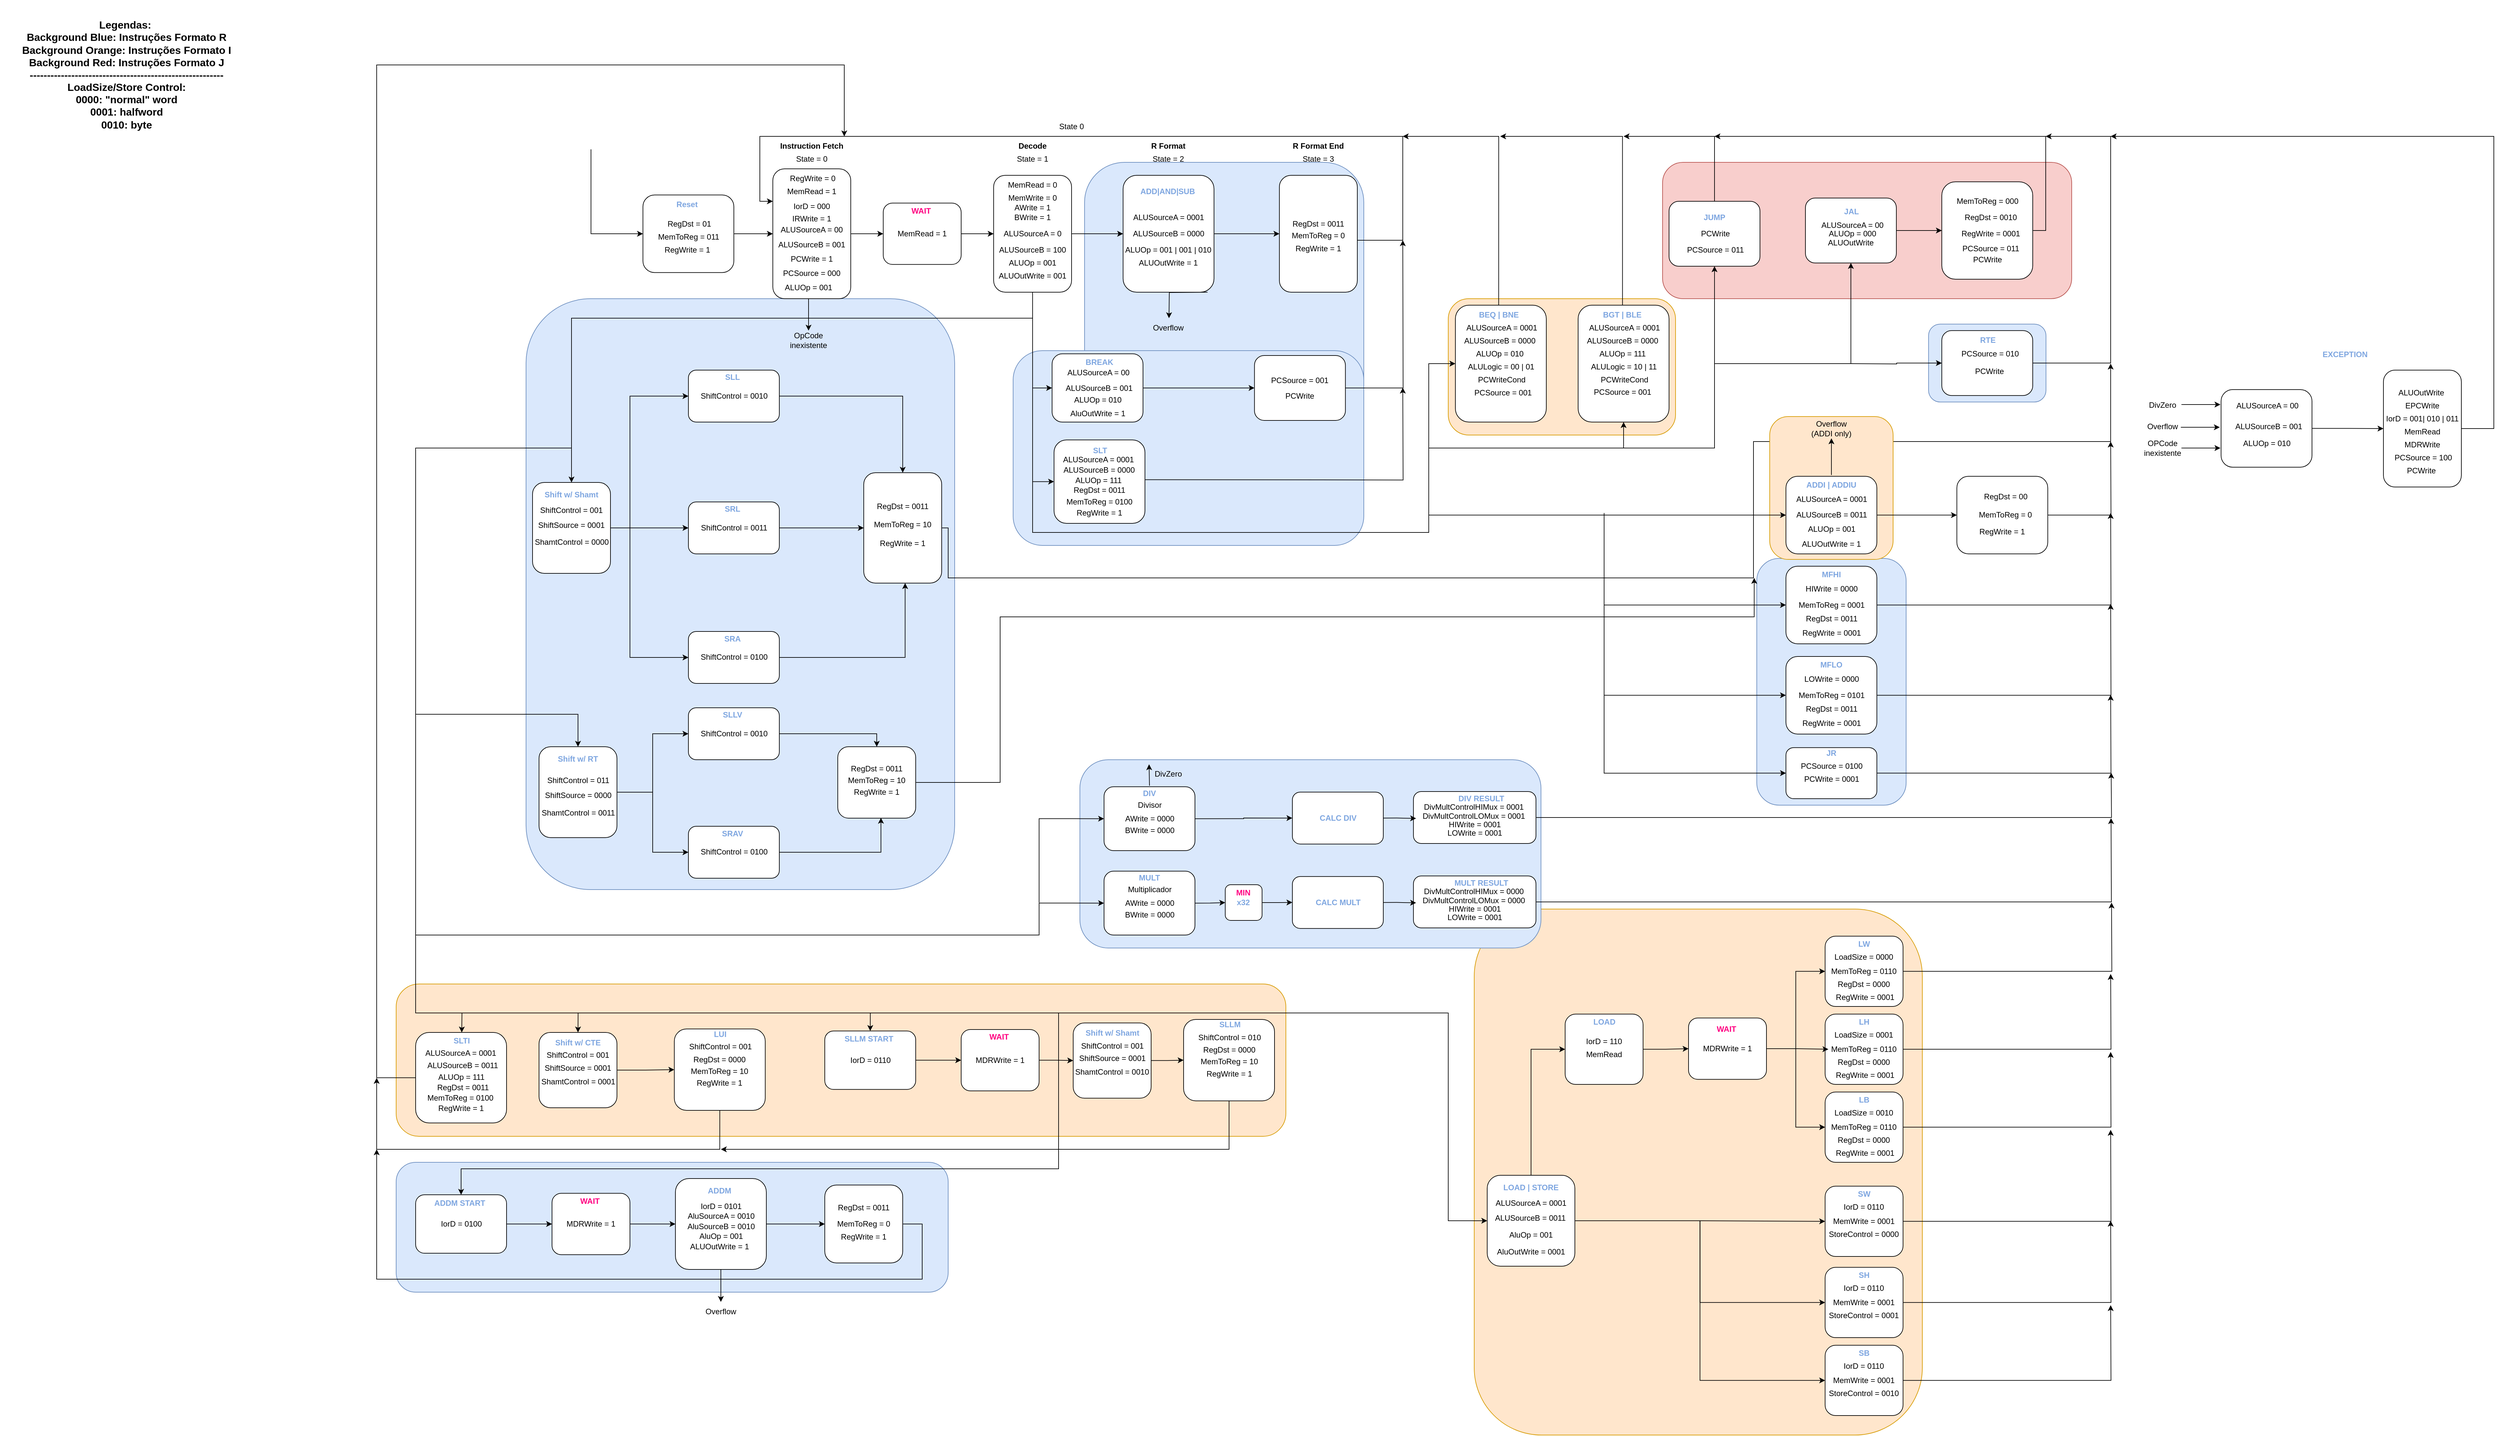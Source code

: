 <mxfile version="17.1.3" type="device"><diagram id="7f029Ns65SmCHoBUcmKf" name="Page-1"><mxGraphModel dx="1038" dy="579" grid="1" gridSize="10" guides="1" tooltips="1" connect="1" arrows="1" fold="1" page="1" pageScale="1" pageWidth="2000" pageHeight="1500" math="0" shadow="0"><root><mxCell id="0"/><mxCell id="1" parent="0"/><mxCell id="4p6oJgNWL_PHddxpV21a-23" value="" style="rounded=1;whiteSpace=wrap;html=1;fillColor=#ffe6cc;strokeColor=#d79b00;" vertex="1" parent="1"><mxGeometry x="750" y="1585.33" width="1370" height="234.67" as="geometry"/></mxCell><mxCell id="4p6oJgNWL_PHddxpV21a-9" value="" style="rounded=1;whiteSpace=wrap;html=1;fillColor=#ffe6cc;strokeColor=#d79b00;" vertex="1" parent="1"><mxGeometry x="2410" y="1470" width="690" height="810" as="geometry"/></mxCell><mxCell id="Mt11veUGrIL1mDW_3463-55" value="" style="rounded=1;whiteSpace=wrap;html=1;fillColor=#dae8fc;strokeColor=#6c8ebf;" parent="1" vertex="1"><mxGeometry x="1810" y="320" width="430" height="410" as="geometry"/></mxCell><mxCell id="Mt11veUGrIL1mDW_3463-54" value="" style="rounded=1;whiteSpace=wrap;html=1;fillColor=#dae8fc;strokeColor=#6c8ebf;" parent="1" vertex="1"><mxGeometry x="1700" y="610" width="540" height="300" as="geometry"/></mxCell><mxCell id="Mt11veUGrIL1mDW_3463-53" value="" style="rounded=1;whiteSpace=wrap;html=1;fillColor=#dae8fc;strokeColor=#6c8ebf;" parent="1" vertex="1"><mxGeometry x="750" y="1860" width="850" height="200" as="geometry"/></mxCell><mxCell id="Mt11veUGrIL1mDW_3463-45" value="" style="rounded=1;whiteSpace=wrap;html=1;fillColor=#dae8fc;strokeColor=#6c8ebf;" parent="1" vertex="1"><mxGeometry x="3109.59" y="569.13" width="180.83" height="120" as="geometry"/></mxCell><mxCell id="Mt11veUGrIL1mDW_3463-44" value="" style="rounded=1;whiteSpace=wrap;html=1;fillColor=#dae8fc;strokeColor=#6c8ebf;" parent="1" vertex="1"><mxGeometry x="2845.07" y="930" width="230" height="380" as="geometry"/></mxCell><mxCell id="Mt11veUGrIL1mDW_3463-40" value="" style="rounded=1;whiteSpace=wrap;html=1;fillColor=#dae8fc;strokeColor=#6c8ebf;" parent="1" vertex="1"><mxGeometry x="1802.81" y="1240" width="710" height="290" as="geometry"/></mxCell><mxCell id="Nk1N9mUZI4duOZmsm9wP-275" value="" style="rounded=1;whiteSpace=wrap;html=1;fillColor=#f8cecc;strokeColor=#b85450;" parent="1" vertex="1"><mxGeometry x="2700" y="320" width="630" height="210" as="geometry"/></mxCell><mxCell id="Nk1N9mUZI4duOZmsm9wP-276" value="" style="rounded=1;whiteSpace=wrap;html=1;fillColor=#ffe6cc;strokeColor=#d79b00;" parent="1" vertex="1"><mxGeometry x="2370" y="530" width="350" height="210" as="geometry"/></mxCell><mxCell id="Nk1N9mUZI4duOZmsm9wP-277" value="" style="rounded=1;whiteSpace=wrap;html=1;fillColor=#dae8fc;strokeColor=#6c8ebf;" parent="1" vertex="1"><mxGeometry x="950" y="950" width="660" height="450" as="geometry"/></mxCell><mxCell id="Nk1N9mUZI4duOZmsm9wP-278" value="" style="rounded=1;whiteSpace=wrap;html=1;fillColor=#dae8fc;strokeColor=#6c8ebf;" parent="1" vertex="1"><mxGeometry x="950" y="530" width="660" height="910" as="geometry"/></mxCell><mxCell id="Nk1N9mUZI4duOZmsm9wP-279" style="edgeStyle=orthogonalEdgeStyle;rounded=0;orthogonalLoop=1;jettySize=auto;html=1;exitX=1;exitY=0.5;exitDx=0;exitDy=0;fontColor=#000000;" parent="1" source="Nk1N9mUZI4duOZmsm9wP-280" edge="1"><mxGeometry relative="1" as="geometry"><mxPoint x="2300" y="440" as="targetPoint"/></mxGeometry></mxCell><mxCell id="Nk1N9mUZI4duOZmsm9wP-280" value="" style="rounded=1;whiteSpace=wrap;html=1;" parent="1" vertex="1"><mxGeometry x="2071.66" y="617.46" width="140" height="100" as="geometry"/></mxCell><mxCell id="Nk1N9mUZI4duOZmsm9wP-281" style="edgeStyle=orthogonalEdgeStyle;rounded=0;orthogonalLoop=1;jettySize=auto;html=1;exitX=0.5;exitY=1;exitDx=0;exitDy=0;fontColor=#7EA6E0;entryX=0.5;entryY=1;entryDx=0;entryDy=0;" parent="1" target="Nk1N9mUZI4duOZmsm9wP-283" edge="1"><mxGeometry relative="1" as="geometry"><mxPoint x="2640" y="760" as="sourcePoint"/><Array as="points"><mxPoint x="2780" y="760"/></Array></mxGeometry></mxCell><mxCell id="Nk1N9mUZI4duOZmsm9wP-282" style="edgeStyle=orthogonalEdgeStyle;rounded=0;orthogonalLoop=1;jettySize=auto;html=1;exitX=0.5;exitY=0;exitDx=0;exitDy=0;fontColor=#7EA6E0;" parent="1" source="Nk1N9mUZI4duOZmsm9wP-283" edge="1"><mxGeometry relative="1" as="geometry"><mxPoint x="2640" y="280" as="targetPoint"/><Array as="points"><mxPoint x="2780" y="280"/></Array></mxGeometry></mxCell><mxCell id="Nk1N9mUZI4duOZmsm9wP-283" value="" style="rounded=1;whiteSpace=wrap;html=1;" parent="1" vertex="1"><mxGeometry x="2710" y="380" width="140" height="100" as="geometry"/></mxCell><mxCell id="Nk1N9mUZI4duOZmsm9wP-284" style="edgeStyle=orthogonalEdgeStyle;rounded=0;orthogonalLoop=1;jettySize=auto;html=1;exitX=1;exitY=0.5;exitDx=0;exitDy=0;fontColor=#000000;" parent="1" source="Nk1N9mUZI4duOZmsm9wP-285" edge="1"><mxGeometry relative="1" as="geometry"><mxPoint x="3390" y="750" as="targetPoint"/></mxGeometry></mxCell><mxCell id="Nk1N9mUZI4duOZmsm9wP-285" value="" style="rounded=1;whiteSpace=wrap;html=1;" parent="1" vertex="1"><mxGeometry x="3153.17" y="803.53" width="140" height="119.467" as="geometry"/></mxCell><mxCell id="Nk1N9mUZI4duOZmsm9wP-286" style="edgeStyle=orthogonalEdgeStyle;rounded=0;orthogonalLoop=1;jettySize=auto;html=1;exitX=1;exitY=0.5;exitDx=0;exitDy=0;entryX=0;entryY=0.5;entryDx=0;entryDy=0;" parent="1" source="Nk1N9mUZI4duOZmsm9wP-412" target="Nk1N9mUZI4duOZmsm9wP-290" edge="1"><mxGeometry relative="1" as="geometry"><mxPoint x="1290" y="439.857" as="sourcePoint"/></mxGeometry></mxCell><mxCell id="Nk1N9mUZI4duOZmsm9wP-287" value="State = 0" style="text;html=1;strokeColor=none;fillColor=none;align=center;verticalAlign=middle;whiteSpace=wrap;rounded=0;" parent="1" vertex="1"><mxGeometry x="1360" y="300" width="60" height="30" as="geometry"/></mxCell><mxCell id="Nk1N9mUZI4duOZmsm9wP-288" value="&lt;b&gt;Instruction Fetch&lt;/b&gt;" style="text;html=1;strokeColor=none;fillColor=none;align=center;verticalAlign=middle;whiteSpace=wrap;rounded=0;" parent="1" vertex="1"><mxGeometry x="1335" y="280" width="110" height="30" as="geometry"/></mxCell><mxCell id="Nk1N9mUZI4duOZmsm9wP-289" value="" style="group" parent="1" vertex="1" connectable="0"><mxGeometry x="1330" y="330" width="120" height="200" as="geometry"/></mxCell><mxCell id="Nk1N9mUZI4duOZmsm9wP-290" value="" style="rounded=1;whiteSpace=wrap;html=1;" parent="Nk1N9mUZI4duOZmsm9wP-289" vertex="1"><mxGeometry width="120" height="200" as="geometry"/></mxCell><mxCell id="Nk1N9mUZI4duOZmsm9wP-291" value="MemRead = 1" style="text;html=1;strokeColor=none;fillColor=none;align=center;verticalAlign=middle;whiteSpace=wrap;rounded=0;" parent="Nk1N9mUZI4duOZmsm9wP-289" vertex="1"><mxGeometry x="20" y="25.55" width="80" height="18.89" as="geometry"/></mxCell><mxCell id="Nk1N9mUZI4duOZmsm9wP-292" value="IorD = 000" style="text;html=1;strokeColor=none;fillColor=none;align=center;verticalAlign=middle;whiteSpace=wrap;rounded=0;" parent="Nk1N9mUZI4duOZmsm9wP-289" vertex="1"><mxGeometry x="20" y="44.44" width="80" height="26.67" as="geometry"/></mxCell><mxCell id="Nk1N9mUZI4duOZmsm9wP-293" value="IRWrite = 1" style="text;html=1;strokeColor=none;fillColor=none;align=center;verticalAlign=middle;whiteSpace=wrap;rounded=0;" parent="Nk1N9mUZI4duOZmsm9wP-289" vertex="1"><mxGeometry x="20" y="59.996" width="80" height="33.333" as="geometry"/></mxCell><mxCell id="Nk1N9mUZI4duOZmsm9wP-294" value="ALUSourceA = 00" style="text;html=1;strokeColor=none;fillColor=none;align=center;verticalAlign=middle;whiteSpace=wrap;rounded=0;" parent="Nk1N9mUZI4duOZmsm9wP-289" vertex="1"><mxGeometry x="10" y="77.778" width="100" height="33.333" as="geometry"/></mxCell><mxCell id="Nk1N9mUZI4duOZmsm9wP-295" value="ALUSourceB = 001" style="text;html=1;strokeColor=none;fillColor=none;align=center;verticalAlign=middle;whiteSpace=wrap;rounded=0;" parent="Nk1N9mUZI4duOZmsm9wP-289" vertex="1"><mxGeometry x="5" y="100" width="110" height="33.333" as="geometry"/></mxCell><mxCell id="Nk1N9mUZI4duOZmsm9wP-296" value="PCWrite = 1" style="text;html=1;strokeColor=none;fillColor=none;align=center;verticalAlign=middle;whiteSpace=wrap;rounded=0;" parent="Nk1N9mUZI4duOZmsm9wP-289" vertex="1"><mxGeometry x="10" y="122.222" width="100" height="33.333" as="geometry"/></mxCell><mxCell id="Nk1N9mUZI4duOZmsm9wP-297" value="PCSource = 000" style="text;html=1;strokeColor=none;fillColor=none;align=center;verticalAlign=middle;whiteSpace=wrap;rounded=0;" parent="Nk1N9mUZI4duOZmsm9wP-289" vertex="1"><mxGeometry x="10" y="144.444" width="100" height="33.333" as="geometry"/></mxCell><mxCell id="Nk1N9mUZI4duOZmsm9wP-298" value="ALUOp = 001" style="text;html=1;strokeColor=none;fillColor=none;align=center;verticalAlign=middle;whiteSpace=wrap;rounded=0;" parent="Nk1N9mUZI4duOZmsm9wP-289" vertex="1"><mxGeometry y="166.667" width="110" height="33.333" as="geometry"/></mxCell><mxCell id="Mt11veUGrIL1mDW_3463-1" value="RegWrite = 0" style="text;html=1;strokeColor=none;fillColor=none;align=center;verticalAlign=middle;whiteSpace=wrap;rounded=0;" parent="Nk1N9mUZI4duOZmsm9wP-289" vertex="1"><mxGeometry x="3.33" width="116.667" height="30" as="geometry"/></mxCell><mxCell id="Nk1N9mUZI4duOZmsm9wP-299" value="" style="group" parent="1" vertex="1" connectable="0"><mxGeometry x="1670" y="340" width="120" height="180" as="geometry"/></mxCell><mxCell id="Nk1N9mUZI4duOZmsm9wP-300" value="" style="rounded=1;whiteSpace=wrap;html=1;" parent="Nk1N9mUZI4duOZmsm9wP-299" vertex="1"><mxGeometry width="120" height="180" as="geometry"/></mxCell><mxCell id="Nk1N9mUZI4duOZmsm9wP-301" value="MemRead = 0" style="text;html=1;strokeColor=none;fillColor=none;align=center;verticalAlign=middle;whiteSpace=wrap;rounded=0;" parent="Nk1N9mUZI4duOZmsm9wP-299" vertex="1"><mxGeometry x="20" width="80" height="30" as="geometry"/></mxCell><mxCell id="Nk1N9mUZI4duOZmsm9wP-302" value="MemWrite = 0" style="text;html=1;strokeColor=none;fillColor=none;align=center;verticalAlign=middle;whiteSpace=wrap;rounded=0;" parent="Nk1N9mUZI4duOZmsm9wP-299" vertex="1"><mxGeometry x="20" y="20" width="80" height="30" as="geometry"/></mxCell><mxCell id="Nk1N9mUZI4duOZmsm9wP-303" value="ALUSourceA = 0" style="text;html=1;strokeColor=none;fillColor=none;align=center;verticalAlign=middle;whiteSpace=wrap;rounded=0;" parent="Nk1N9mUZI4duOZmsm9wP-299" vertex="1"><mxGeometry x="10" y="77.5" width="100" height="25" as="geometry"/></mxCell><mxCell id="Nk1N9mUZI4duOZmsm9wP-304" value="ALUSourceB = 100" style="text;html=1;strokeColor=none;fillColor=none;align=center;verticalAlign=middle;whiteSpace=wrap;rounded=0;" parent="Nk1N9mUZI4duOZmsm9wP-299" vertex="1"><mxGeometry x="5" y="100" width="110" height="30" as="geometry"/></mxCell><mxCell id="Nk1N9mUZI4duOZmsm9wP-305" value="ALUOp = 001" style="text;html=1;strokeColor=none;fillColor=none;align=center;verticalAlign=middle;whiteSpace=wrap;rounded=0;" parent="Nk1N9mUZI4duOZmsm9wP-299" vertex="1"><mxGeometry x="5" y="120" width="110" height="30" as="geometry"/></mxCell><mxCell id="E7Nr8lG15ObvJaHdVXQl-8" value="ALUOutWrite = 001" style="text;html=1;strokeColor=none;fillColor=none;align=center;verticalAlign=middle;whiteSpace=wrap;rounded=0;" parent="Nk1N9mUZI4duOZmsm9wP-299" vertex="1"><mxGeometry x="5" y="140" width="110" height="30" as="geometry"/></mxCell><mxCell id="Mt11veUGrIL1mDW_3463-17" value="AWrite = 1" style="text;html=1;strokeColor=none;fillColor=none;align=center;verticalAlign=middle;whiteSpace=wrap;rounded=0;" parent="Nk1N9mUZI4duOZmsm9wP-299" vertex="1"><mxGeometry x="20" y="35" width="80" height="30" as="geometry"/></mxCell><mxCell id="Mt11veUGrIL1mDW_3463-18" value="BWrite = 1" style="text;html=1;strokeColor=none;fillColor=none;align=center;verticalAlign=middle;whiteSpace=wrap;rounded=0;" parent="Nk1N9mUZI4duOZmsm9wP-299" vertex="1"><mxGeometry x="20" y="50" width="80" height="30" as="geometry"/></mxCell><mxCell id="Nk1N9mUZI4duOZmsm9wP-306" value="State = 1" style="text;html=1;strokeColor=none;fillColor=none;align=center;verticalAlign=middle;whiteSpace=wrap;rounded=0;" parent="1" vertex="1"><mxGeometry x="1700" y="300" width="60" height="30" as="geometry"/></mxCell><mxCell id="Nk1N9mUZI4duOZmsm9wP-307" value="&lt;b&gt;Decode&lt;/b&gt;" style="text;html=1;strokeColor=none;fillColor=none;align=center;verticalAlign=middle;whiteSpace=wrap;rounded=0;" parent="1" vertex="1"><mxGeometry x="1675" y="280" width="110" height="30" as="geometry"/></mxCell><mxCell id="Nk1N9mUZI4duOZmsm9wP-309" value="" style="group" parent="1" vertex="1" connectable="0"><mxGeometry x="1869.33" y="340" width="140" height="180" as="geometry"/></mxCell><mxCell id="Nk1N9mUZI4duOZmsm9wP-310" value="" style="rounded=1;whiteSpace=wrap;html=1;" parent="Nk1N9mUZI4duOZmsm9wP-309" vertex="1"><mxGeometry width="140" height="180" as="geometry"/></mxCell><mxCell id="Nk1N9mUZI4duOZmsm9wP-311" value="ALUSourceA = 0001" style="text;html=1;strokeColor=none;fillColor=none;align=center;verticalAlign=middle;whiteSpace=wrap;rounded=0;" parent="Nk1N9mUZI4duOZmsm9wP-309" vertex="1"><mxGeometry x="11.667" y="50" width="116.667" height="30" as="geometry"/></mxCell><mxCell id="Nk1N9mUZI4duOZmsm9wP-312" value="ALUSourceB = 0000" style="text;html=1;strokeColor=none;fillColor=none;align=center;verticalAlign=middle;whiteSpace=wrap;rounded=0;" parent="Nk1N9mUZI4duOZmsm9wP-309" vertex="1"><mxGeometry x="11.667" y="75" width="116.667" height="30" as="geometry"/></mxCell><mxCell id="Nk1N9mUZI4duOZmsm9wP-313" value="ALUOp = 001 | 001 | 010" style="text;html=1;strokeColor=none;fillColor=none;align=center;verticalAlign=middle;whiteSpace=wrap;rounded=0;" parent="Nk1N9mUZI4duOZmsm9wP-309" vertex="1"><mxGeometry y="100" width="140" height="30" as="geometry"/></mxCell><mxCell id="Nk1N9mUZI4duOZmsm9wP-314" value="&lt;b&gt;&lt;font color=&quot;#7ea6e0&quot;&gt;ADD|AND|SUB&lt;/font&gt;&lt;/b&gt;" style="text;html=1;strokeColor=none;fillColor=none;align=center;verticalAlign=middle;whiteSpace=wrap;rounded=0;" parent="Nk1N9mUZI4duOZmsm9wP-309" vertex="1"><mxGeometry x="8.33" y="10" width="120" height="30" as="geometry"/></mxCell><mxCell id="Mt11veUGrIL1mDW_3463-26" value="ALUOutWrite = 1" style="text;html=1;strokeColor=none;fillColor=none;align=center;verticalAlign=middle;whiteSpace=wrap;rounded=0;" parent="Nk1N9mUZI4duOZmsm9wP-309" vertex="1"><mxGeometry x="20" y="120" width="100" height="30" as="geometry"/></mxCell><mxCell id="Nk1N9mUZI4duOZmsm9wP-315" value="&lt;b&gt;R Format&lt;/b&gt;" style="text;html=1;strokeColor=none;fillColor=none;align=center;verticalAlign=middle;whiteSpace=wrap;rounded=0;" parent="1" vertex="1"><mxGeometry x="1884.33" y="280" width="110" height="30" as="geometry"/></mxCell><mxCell id="Nk1N9mUZI4duOZmsm9wP-316" value="State = 2" style="text;html=1;strokeColor=none;fillColor=none;align=center;verticalAlign=middle;whiteSpace=wrap;rounded=0;" parent="1" vertex="1"><mxGeometry x="1909.33" y="300" width="60" height="30" as="geometry"/></mxCell><mxCell id="Nk1N9mUZI4duOZmsm9wP-317" style="edgeStyle=orthogonalEdgeStyle;rounded=0;orthogonalLoop=1;jettySize=auto;html=1;exitX=1;exitY=0.5;exitDx=0;exitDy=0;entryX=0;entryY=0.5;entryDx=0;entryDy=0;" parent="1" source="Nk1N9mUZI4duOZmsm9wP-300" target="Nk1N9mUZI4duOZmsm9wP-310" edge="1"><mxGeometry relative="1" as="geometry"/></mxCell><mxCell id="Nk1N9mUZI4duOZmsm9wP-318" value="" style="group" parent="1" vertex="1" connectable="0"><mxGeometry x="2110" y="340" width="120" height="180" as="geometry"/></mxCell><mxCell id="Nk1N9mUZI4duOZmsm9wP-319" value="" style="rounded=1;whiteSpace=wrap;html=1;" parent="Nk1N9mUZI4duOZmsm9wP-318" vertex="1"><mxGeometry width="120" height="180" as="geometry"/></mxCell><mxCell id="Nk1N9mUZI4duOZmsm9wP-321" value="RegDst = 0011" style="text;html=1;strokeColor=none;fillColor=none;align=center;verticalAlign=middle;whiteSpace=wrap;rounded=0;" parent="Nk1N9mUZI4duOZmsm9wP-318" vertex="1"><mxGeometry x="10" y="60" width="100" height="30" as="geometry"/></mxCell><mxCell id="Nk1N9mUZI4duOZmsm9wP-322" value="MemToReg = 0" style="text;html=1;strokeColor=none;fillColor=none;align=center;verticalAlign=middle;whiteSpace=wrap;rounded=0;" parent="Nk1N9mUZI4duOZmsm9wP-318" vertex="1"><mxGeometry x="10" y="77.5" width="100" height="30" as="geometry"/></mxCell><mxCell id="Nk1N9mUZI4duOZmsm9wP-323" value="RegWrite = 1" style="text;html=1;strokeColor=none;fillColor=none;align=center;verticalAlign=middle;whiteSpace=wrap;rounded=0;" parent="Nk1N9mUZI4duOZmsm9wP-318" vertex="1"><mxGeometry x="10" y="97.5" width="100" height="30" as="geometry"/></mxCell><mxCell id="Nk1N9mUZI4duOZmsm9wP-324" value="&lt;b&gt;R Format End&lt;/b&gt;" style="text;html=1;strokeColor=none;fillColor=none;align=center;verticalAlign=middle;whiteSpace=wrap;rounded=0;" parent="1" vertex="1"><mxGeometry x="2115" y="280" width="110" height="30" as="geometry"/></mxCell><mxCell id="Nk1N9mUZI4duOZmsm9wP-325" value="State = 3" style="text;html=1;strokeColor=none;fillColor=none;align=center;verticalAlign=middle;whiteSpace=wrap;rounded=0;" parent="1" vertex="1"><mxGeometry x="2140" y="300" width="60" height="30" as="geometry"/></mxCell><mxCell id="Nk1N9mUZI4duOZmsm9wP-326" style="edgeStyle=orthogonalEdgeStyle;rounded=0;orthogonalLoop=1;jettySize=auto;html=1;exitX=1;exitY=0.5;exitDx=0;exitDy=0;entryX=0;entryY=0.5;entryDx=0;entryDy=0;" parent="1" source="Nk1N9mUZI4duOZmsm9wP-310" target="Nk1N9mUZI4duOZmsm9wP-319" edge="1"><mxGeometry relative="1" as="geometry"/></mxCell><mxCell id="Nk1N9mUZI4duOZmsm9wP-327" style="edgeStyle=orthogonalEdgeStyle;rounded=0;orthogonalLoop=1;jettySize=auto;html=1;exitX=1;exitY=0.5;exitDx=0;exitDy=0;entryX=0;entryY=0.25;entryDx=0;entryDy=0;" parent="1" source="Nk1N9mUZI4duOZmsm9wP-319" target="Nk1N9mUZI4duOZmsm9wP-290" edge="1"><mxGeometry relative="1" as="geometry"><Array as="points"><mxPoint x="2300" y="440"/><mxPoint x="2300" y="280"/><mxPoint x="1310" y="280"/><mxPoint x="1310" y="380"/></Array></mxGeometry></mxCell><mxCell id="Nk1N9mUZI4duOZmsm9wP-328" value="State 0" style="text;html=1;strokeColor=none;fillColor=none;align=center;verticalAlign=middle;whiteSpace=wrap;rounded=0;" parent="1" vertex="1"><mxGeometry x="1760" y="250" width="60" height="30" as="geometry"/></mxCell><mxCell id="Nk1N9mUZI4duOZmsm9wP-329" value="" style="group" parent="1" vertex="1" connectable="0"><mxGeometry x="1200" y="640" width="140" height="80" as="geometry"/></mxCell><mxCell id="Nk1N9mUZI4duOZmsm9wP-330" value="" style="rounded=1;whiteSpace=wrap;html=1;" parent="Nk1N9mUZI4duOZmsm9wP-329" vertex="1"><mxGeometry width="140" height="80" as="geometry"/></mxCell><mxCell id="Nk1N9mUZI4duOZmsm9wP-331" value="ShiftControl = 0010" style="text;html=1;strokeColor=none;fillColor=none;align=center;verticalAlign=middle;whiteSpace=wrap;rounded=0;" parent="Nk1N9mUZI4duOZmsm9wP-329" vertex="1"><mxGeometry x="11.667" y="33.333" width="116.667" height="13.333" as="geometry"/></mxCell><mxCell id="Nk1N9mUZI4duOZmsm9wP-332" value="&lt;b&gt;&lt;font color=&quot;#7ea6e0&quot;&gt;SLL&lt;/font&gt;&lt;/b&gt;" style="text;html=1;strokeColor=none;fillColor=none;align=center;verticalAlign=middle;whiteSpace=wrap;rounded=0;" parent="Nk1N9mUZI4duOZmsm9wP-329" vertex="1"><mxGeometry x="8.33" y="4.444" width="120" height="13.333" as="geometry"/></mxCell><mxCell id="Nk1N9mUZI4duOZmsm9wP-333" value="" style="group" parent="1" vertex="1" connectable="0"><mxGeometry x="1470" y="798" width="120" height="170" as="geometry"/></mxCell><mxCell id="Nk1N9mUZI4duOZmsm9wP-334" value="" style="rounded=1;whiteSpace=wrap;html=1;" parent="Nk1N9mUZI4duOZmsm9wP-333" vertex="1"><mxGeometry width="120" height="170" as="geometry"/></mxCell><mxCell id="Nk1N9mUZI4duOZmsm9wP-335" value="RegDst = 0011" style="text;html=1;strokeColor=none;fillColor=none;align=center;verticalAlign=middle;whiteSpace=wrap;rounded=0;" parent="Nk1N9mUZI4duOZmsm9wP-333" vertex="1"><mxGeometry x="10" y="37.778" width="100" height="28.333" as="geometry"/></mxCell><mxCell id="Nk1N9mUZI4duOZmsm9wP-336" value="MemToReg = 10" style="text;html=1;strokeColor=none;fillColor=none;align=center;verticalAlign=middle;whiteSpace=wrap;rounded=0;" parent="Nk1N9mUZI4duOZmsm9wP-333" vertex="1"><mxGeometry x="10" y="66.111" width="100" height="28.333" as="geometry"/></mxCell><mxCell id="Nk1N9mUZI4duOZmsm9wP-337" value="RegWrite = 1" style="text;html=1;strokeColor=none;fillColor=none;align=center;verticalAlign=middle;whiteSpace=wrap;rounded=0;" parent="Nk1N9mUZI4duOZmsm9wP-333" vertex="1"><mxGeometry x="10" y="94.444" width="100" height="28.333" as="geometry"/></mxCell><mxCell id="Nk1N9mUZI4duOZmsm9wP-338" value="" style="group" parent="1" vertex="1" connectable="0"><mxGeometry x="2381" y="540" width="147.5" height="180" as="geometry"/></mxCell><mxCell id="Nk1N9mUZI4duOZmsm9wP-339" value="" style="rounded=1;whiteSpace=wrap;html=1;" parent="Nk1N9mUZI4duOZmsm9wP-338" vertex="1"><mxGeometry width="140" height="180" as="geometry"/></mxCell><mxCell id="Nk1N9mUZI4duOZmsm9wP-340" value="ALUSourceB = 0000" style="text;html=1;strokeColor=none;fillColor=none;align=center;verticalAlign=middle;whiteSpace=wrap;rounded=0;" parent="Nk1N9mUZI4duOZmsm9wP-338" vertex="1"><mxGeometry x="9.997" y="40" width="116.667" height="30" as="geometry"/></mxCell><mxCell id="Nk1N9mUZI4duOZmsm9wP-341" value="ALUOp = 010" style="text;html=1;strokeColor=none;fillColor=none;align=center;verticalAlign=middle;whiteSpace=wrap;rounded=0;" parent="Nk1N9mUZI4duOZmsm9wP-338" vertex="1"><mxGeometry x="9.997" y="60" width="116.667" height="30" as="geometry"/></mxCell><mxCell id="Nk1N9mUZI4duOZmsm9wP-342" value="ALULogic = 00 | 01" style="text;html=1;strokeColor=none;fillColor=none;align=center;verticalAlign=middle;whiteSpace=wrap;rounded=0;" parent="Nk1N9mUZI4duOZmsm9wP-338" vertex="1"><mxGeometry x="11.667" y="80" width="116.667" height="30" as="geometry"/></mxCell><mxCell id="Nk1N9mUZI4duOZmsm9wP-343" value="PCWriteCond" style="text;html=1;strokeColor=none;fillColor=none;align=center;verticalAlign=middle;whiteSpace=wrap;rounded=0;" parent="Nk1N9mUZI4duOZmsm9wP-338" vertex="1"><mxGeometry x="12.997" y="100" width="116.667" height="30" as="geometry"/></mxCell><mxCell id="Nk1N9mUZI4duOZmsm9wP-344" value="ALUSourceA = 0001" style="text;html=1;strokeColor=none;fillColor=none;align=center;verticalAlign=middle;whiteSpace=wrap;rounded=0;" parent="Nk1N9mUZI4duOZmsm9wP-338" vertex="1"><mxGeometry x="12.997" y="20" width="116.667" height="30" as="geometry"/></mxCell><mxCell id="Nk1N9mUZI4duOZmsm9wP-345" value="&lt;b&gt;&lt;font color=&quot;#7ea6e0&quot;&gt;BEQ | BNE&lt;/font&gt;&lt;/b&gt;" style="text;html=1;strokeColor=none;fillColor=none;align=center;verticalAlign=middle;whiteSpace=wrap;rounded=0;" parent="Nk1N9mUZI4duOZmsm9wP-338" vertex="1"><mxGeometry x="6.66" width="120" height="30" as="geometry"/></mxCell><mxCell id="Nk1N9mUZI4duOZmsm9wP-346" value="PCSource = 001" style="text;html=1;strokeColor=none;fillColor=none;align=center;verticalAlign=middle;whiteSpace=wrap;rounded=0;" parent="Nk1N9mUZI4duOZmsm9wP-338" vertex="1"><mxGeometry x="15.42" y="120" width="116.667" height="30" as="geometry"/></mxCell><mxCell id="Nk1N9mUZI4duOZmsm9wP-347" value="" style="group" parent="1" vertex="1" connectable="0"><mxGeometry x="2570" y="540" width="147.5" height="180" as="geometry"/></mxCell><mxCell id="Nk1N9mUZI4duOZmsm9wP-348" value="" style="rounded=1;whiteSpace=wrap;html=1;" parent="Nk1N9mUZI4duOZmsm9wP-347" vertex="1"><mxGeometry width="140" height="180" as="geometry"/></mxCell><mxCell id="Nk1N9mUZI4duOZmsm9wP-349" value="ALUSourceB = 0000" style="text;html=1;strokeColor=none;fillColor=none;align=center;verticalAlign=middle;whiteSpace=wrap;rounded=0;" parent="Nk1N9mUZI4duOZmsm9wP-347" vertex="1"><mxGeometry x="9.997" y="40" width="116.667" height="30" as="geometry"/></mxCell><mxCell id="Nk1N9mUZI4duOZmsm9wP-350" value="ALUOp = 111" style="text;html=1;strokeColor=none;fillColor=none;align=center;verticalAlign=middle;whiteSpace=wrap;rounded=0;" parent="Nk1N9mUZI4duOZmsm9wP-347" vertex="1"><mxGeometry x="9.997" y="60" width="116.667" height="30" as="geometry"/></mxCell><mxCell id="Nk1N9mUZI4duOZmsm9wP-351" value="ALULogic = 10 | 11" style="text;html=1;strokeColor=none;fillColor=none;align=center;verticalAlign=middle;whiteSpace=wrap;rounded=0;" parent="Nk1N9mUZI4duOZmsm9wP-347" vertex="1"><mxGeometry x="11.667" y="80" width="116.667" height="30" as="geometry"/></mxCell><mxCell id="Nk1N9mUZI4duOZmsm9wP-352" value="PCWriteCond" style="text;html=1;strokeColor=none;fillColor=none;align=center;verticalAlign=middle;whiteSpace=wrap;rounded=0;" parent="Nk1N9mUZI4duOZmsm9wP-347" vertex="1"><mxGeometry x="12.997" y="100" width="116.667" height="30" as="geometry"/></mxCell><mxCell id="Nk1N9mUZI4duOZmsm9wP-353" value="ALUSourceA = 0001" style="text;html=1;strokeColor=none;fillColor=none;align=center;verticalAlign=middle;whiteSpace=wrap;rounded=0;" parent="Nk1N9mUZI4duOZmsm9wP-347" vertex="1"><mxGeometry x="12.997" y="20" width="116.667" height="30" as="geometry"/></mxCell><mxCell id="Nk1N9mUZI4duOZmsm9wP-354" value="PCSource = 001" style="text;html=1;strokeColor=none;fillColor=none;align=center;verticalAlign=middle;whiteSpace=wrap;rounded=0;" parent="Nk1N9mUZI4duOZmsm9wP-347" vertex="1"><mxGeometry x="10" y="119" width="116.667" height="30" as="geometry"/></mxCell><mxCell id="Nk1N9mUZI4duOZmsm9wP-355" value="&lt;b&gt;&lt;font color=&quot;#7ea6e0&quot;&gt;BGT | BLE&lt;/font&gt;&lt;/b&gt;" style="text;html=1;strokeColor=none;fillColor=none;align=center;verticalAlign=middle;whiteSpace=wrap;rounded=0;" parent="Nk1N9mUZI4duOZmsm9wP-347" vertex="1"><mxGeometry x="8.33" width="120" height="30" as="geometry"/></mxCell><mxCell id="Nk1N9mUZI4duOZmsm9wP-356" value="" style="group" parent="1" vertex="1" connectable="0"><mxGeometry x="1763" y="767.5" width="140" height="120.5" as="geometry"/></mxCell><mxCell id="Nk1N9mUZI4duOZmsm9wP-357" value="" style="rounded=1;whiteSpace=wrap;html=1;" parent="Nk1N9mUZI4duOZmsm9wP-356" vertex="1"><mxGeometry y="-20.033" width="140" height="128.533" as="geometry"/></mxCell><mxCell id="Nk1N9mUZI4duOZmsm9wP-358" value="ALUSourceB = 0000" style="text;html=1;strokeColor=none;fillColor=none;align=center;verticalAlign=middle;whiteSpace=wrap;rounded=0;" parent="Nk1N9mUZI4duOZmsm9wP-356" vertex="1"><mxGeometry x="10.667" y="17.52" width="116.667" height="18.744" as="geometry"/></mxCell><mxCell id="Nk1N9mUZI4duOZmsm9wP-359" value="ALUOp = 111" style="text;html=1;strokeColor=none;fillColor=none;align=center;verticalAlign=middle;whiteSpace=wrap;rounded=0;" parent="Nk1N9mUZI4duOZmsm9wP-356" vertex="1"><mxGeometry x="9.997" y="33.265" width="116.667" height="18.744" as="geometry"/></mxCell><mxCell id="Nk1N9mUZI4duOZmsm9wP-360" value="ALUSourceA = 0001" style="text;html=1;strokeColor=none;fillColor=none;align=center;verticalAlign=middle;whiteSpace=wrap;rounded=0;" parent="Nk1N9mUZI4duOZmsm9wP-356" vertex="1"><mxGeometry x="9.997" y="1.101" width="116.667" height="18.744" as="geometry"/></mxCell><mxCell id="Nk1N9mUZI4duOZmsm9wP-361" value="&lt;b&gt;&lt;font color=&quot;#7ea6e0&quot;&gt;SLT&lt;/font&gt;&lt;/b&gt;" style="text;html=1;strokeColor=none;fillColor=none;align=center;verticalAlign=middle;whiteSpace=wrap;rounded=0;" parent="Nk1N9mUZI4duOZmsm9wP-356" vertex="1"><mxGeometry x="11" y="-16.033" width="120" height="24.1" as="geometry"/></mxCell><mxCell id="Nk1N9mUZI4duOZmsm9wP-390" value="RegDst = 0011" style="text;html=1;strokeColor=none;fillColor=none;align=center;verticalAlign=middle;whiteSpace=wrap;rounded=0;" parent="Nk1N9mUZI4duOZmsm9wP-356" vertex="1"><mxGeometry x="20" y="49.013" width="100" height="17.5" as="geometry"/></mxCell><mxCell id="Nk1N9mUZI4duOZmsm9wP-391" value="MemToReg = 0100" style="text;html=1;strokeColor=none;fillColor=none;align=center;verticalAlign=middle;whiteSpace=wrap;rounded=0;" parent="Nk1N9mUZI4duOZmsm9wP-356" vertex="1"><mxGeometry x="15" y="66.513" width="110" height="17.5" as="geometry"/></mxCell><mxCell id="Nk1N9mUZI4duOZmsm9wP-392" value="RegWrite = 1" style="text;html=1;strokeColor=none;fillColor=none;align=center;verticalAlign=middle;whiteSpace=wrap;rounded=0;" parent="Nk1N9mUZI4duOZmsm9wP-356" vertex="1"><mxGeometry x="20" y="84.013" width="100" height="17.5" as="geometry"/></mxCell><mxCell id="Nk1N9mUZI4duOZmsm9wP-362" style="edgeStyle=orthogonalEdgeStyle;rounded=0;orthogonalLoop=1;jettySize=auto;html=1;exitX=1;exitY=0.5;exitDx=0;exitDy=0;entryX=0;entryY=0.5;entryDx=0;entryDy=0;" parent="1" source="Nk1N9mUZI4duOZmsm9wP-363" target="Nk1N9mUZI4duOZmsm9wP-280" edge="1"><mxGeometry relative="1" as="geometry"/></mxCell><mxCell id="Nk1N9mUZI4duOZmsm9wP-363" value="" style="rounded=1;whiteSpace=wrap;html=1;" parent="1" vertex="1"><mxGeometry x="1760" y="614.93" width="140" height="105.07" as="geometry"/></mxCell><mxCell id="Nk1N9mUZI4duOZmsm9wP-364" value="ALUSourceA = 00" style="text;html=1;strokeColor=none;fillColor=none;align=center;verticalAlign=middle;whiteSpace=wrap;rounded=0;" parent="1" vertex="1"><mxGeometry x="1773" y="631.13" width="116.667" height="26.133" as="geometry"/></mxCell><mxCell id="Nk1N9mUZI4duOZmsm9wP-365" value="ALUSourceB = 001" style="text;html=1;strokeColor=none;fillColor=none;align=center;verticalAlign=middle;whiteSpace=wrap;rounded=0;" parent="1" vertex="1"><mxGeometry x="1774.17" y="653.13" width="116.667" height="30" as="geometry"/></mxCell><mxCell id="Nk1N9mUZI4duOZmsm9wP-366" value="ALUOp = 010" style="text;html=1;strokeColor=none;fillColor=none;align=center;verticalAlign=middle;whiteSpace=wrap;rounded=0;" parent="1" vertex="1"><mxGeometry x="1771.67" y="671.26" width="116.667" height="30" as="geometry"/></mxCell><mxCell id="Nk1N9mUZI4duOZmsm9wP-368" value="PCSource = 001" style="text;html=1;strokeColor=none;fillColor=none;align=center;verticalAlign=middle;whiteSpace=wrap;rounded=0;" parent="1" vertex="1"><mxGeometry x="2083.33" y="641.26" width="116.667" height="30" as="geometry"/></mxCell><mxCell id="Nk1N9mUZI4duOZmsm9wP-369" value="PCWrite" style="text;html=1;strokeColor=none;fillColor=none;align=center;verticalAlign=middle;whiteSpace=wrap;rounded=0;" parent="1" vertex="1"><mxGeometry x="2083.33" y="665.0" width="116.667" height="30" as="geometry"/></mxCell><mxCell id="Nk1N9mUZI4duOZmsm9wP-370" style="edgeStyle=orthogonalEdgeStyle;rounded=0;orthogonalLoop=1;jettySize=auto;html=1;exitX=0;exitY=0.5;exitDx=0;exitDy=0;fontColor=#000000;entryX=0;entryY=0.5;entryDx=0;entryDy=0;" parent="1" target="Nk1N9mUZI4duOZmsm9wP-372" edge="1"><mxGeometry relative="1" as="geometry"><mxPoint x="2990" y="630" as="sourcePoint"/></mxGeometry></mxCell><mxCell id="Nk1N9mUZI4duOZmsm9wP-371" style="edgeStyle=orthogonalEdgeStyle;rounded=0;orthogonalLoop=1;jettySize=auto;html=1;exitX=1;exitY=0.5;exitDx=0;exitDy=0;fontColor=#000000;" parent="1" source="Nk1N9mUZI4duOZmsm9wP-372" edge="1"><mxGeometry relative="1" as="geometry"><mxPoint x="3290" y="280" as="targetPoint"/><Array as="points"><mxPoint x="3390" y="629"/><mxPoint x="3390" y="280"/></Array></mxGeometry></mxCell><mxCell id="Nk1N9mUZI4duOZmsm9wP-372" value="" style="rounded=1;whiteSpace=wrap;html=1;" parent="1" vertex="1"><mxGeometry x="3130" y="579.13" width="140" height="100" as="geometry"/></mxCell><mxCell id="Nk1N9mUZI4duOZmsm9wP-373" value="PCSource = 010" style="text;html=1;strokeColor=none;fillColor=none;align=center;verticalAlign=middle;whiteSpace=wrap;rounded=0;" parent="1" vertex="1"><mxGeometry x="3145.84" y="600.13" width="116.667" height="30" as="geometry"/></mxCell><mxCell id="Nk1N9mUZI4duOZmsm9wP-374" value="PCWrite" style="text;html=1;strokeColor=none;fillColor=none;align=center;verticalAlign=middle;whiteSpace=wrap;rounded=0;" parent="1" vertex="1"><mxGeometry x="3144.67" y="627.13" width="116.667" height="30" as="geometry"/></mxCell><mxCell id="Nk1N9mUZI4duOZmsm9wP-375" value="RegDst = 00" style="text;html=1;strokeColor=none;fillColor=none;align=center;verticalAlign=middle;whiteSpace=wrap;rounded=0;" parent="1" vertex="1"><mxGeometry x="3169.67" y="820" width="116.667" height="30" as="geometry"/></mxCell><mxCell id="Nk1N9mUZI4duOZmsm9wP-377" value="MemToReg = 0" style="text;html=1;strokeColor=none;fillColor=none;align=center;verticalAlign=middle;whiteSpace=wrap;rounded=0;" parent="1" vertex="1"><mxGeometry x="3178" y="848.26" width="100" height="30" as="geometry"/></mxCell><mxCell id="Nk1N9mUZI4duOZmsm9wP-378" value="RegWrite = 1" style="text;html=1;strokeColor=none;fillColor=none;align=center;verticalAlign=middle;whiteSpace=wrap;rounded=0;" parent="1" vertex="1"><mxGeometry x="3173.17" y="873.53" width="100" height="30" as="geometry"/></mxCell><mxCell id="Nk1N9mUZI4duOZmsm9wP-379" style="edgeStyle=orthogonalEdgeStyle;rounded=0;orthogonalLoop=1;jettySize=auto;html=1;exitX=1;exitY=0.5;exitDx=0;exitDy=0;fontColor=#000000;" parent="1" source="Nk1N9mUZI4duOZmsm9wP-381" target="Nk1N9mUZI4duOZmsm9wP-406" edge="1"><mxGeometry relative="1" as="geometry"/></mxCell><mxCell id="Nk1N9mUZI4duOZmsm9wP-380" style="edgeStyle=orthogonalEdgeStyle;rounded=0;orthogonalLoop=1;jettySize=auto;html=1;exitX=0.5;exitY=1;exitDx=0;exitDy=0;fontColor=#000000;entryX=0.5;entryY=1;entryDx=0;entryDy=0;" parent="1" target="Nk1N9mUZI4duOZmsm9wP-381" edge="1"><mxGeometry relative="1" as="geometry"><mxPoint x="2780" y="630" as="sourcePoint"/><Array as="points"><mxPoint x="2990" y="630"/></Array></mxGeometry></mxCell><mxCell id="Nk1N9mUZI4duOZmsm9wP-381" value="" style="rounded=1;whiteSpace=wrap;html=1;" parent="1" vertex="1"><mxGeometry x="2920" y="375" width="140" height="100" as="geometry"/></mxCell><mxCell id="Nk1N9mUZI4duOZmsm9wP-384" style="edgeStyle=orthogonalEdgeStyle;rounded=0;orthogonalLoop=1;jettySize=auto;html=1;exitX=0.5;exitY=1;exitDx=0;exitDy=0;entryX=0;entryY=0.5;entryDx=0;entryDy=0;fontColor=#7EA6E0;" parent="1" source="Nk1N9mUZI4duOZmsm9wP-300" target="Nk1N9mUZI4duOZmsm9wP-339" edge="1"><mxGeometry relative="1" as="geometry"><Array as="points"><mxPoint x="1730" y="890"/><mxPoint x="2340" y="890"/><mxPoint x="2340" y="630"/></Array></mxGeometry></mxCell><mxCell id="Nk1N9mUZI4duOZmsm9wP-385" style="edgeStyle=orthogonalEdgeStyle;rounded=0;orthogonalLoop=1;jettySize=auto;html=1;exitX=0.5;exitY=0;exitDx=0;exitDy=0;fontColor=#7EA6E0;" parent="1" source="Nk1N9mUZI4duOZmsm9wP-345" edge="1"><mxGeometry relative="1" as="geometry"><mxPoint x="2300" y="280" as="targetPoint"/><Array as="points"><mxPoint x="2448" y="280"/></Array></mxGeometry></mxCell><mxCell id="Nk1N9mUZI4duOZmsm9wP-386" style="edgeStyle=orthogonalEdgeStyle;rounded=0;orthogonalLoop=1;jettySize=auto;html=1;exitX=0.5;exitY=1;exitDx=0;exitDy=0;fontColor=#7EA6E0;entryX=0.5;entryY=1;entryDx=0;entryDy=0;" parent="1" target="Nk1N9mUZI4duOZmsm9wP-348" edge="1"><mxGeometry relative="1" as="geometry"><mxPoint x="2340" y="760" as="sourcePoint"/><Array as="points"><mxPoint x="2640" y="760"/></Array></mxGeometry></mxCell><mxCell id="Nk1N9mUZI4duOZmsm9wP-387" style="edgeStyle=orthogonalEdgeStyle;rounded=0;orthogonalLoop=1;jettySize=auto;html=1;exitX=0.5;exitY=0;exitDx=0;exitDy=0;fontColor=#7EA6E0;" parent="1" source="Nk1N9mUZI4duOZmsm9wP-355" edge="1"><mxGeometry relative="1" as="geometry"><mxPoint x="2450" y="280" as="targetPoint"/><Array as="points"><mxPoint x="2638" y="280"/></Array></mxGeometry></mxCell><mxCell id="Nk1N9mUZI4duOZmsm9wP-393" style="edgeStyle=orthogonalEdgeStyle;rounded=0;orthogonalLoop=1;jettySize=auto;html=1;exitX=1;exitY=0.5;exitDx=0;exitDy=0;fontColor=#7EA6E0;" parent="1" edge="1"><mxGeometry relative="1" as="geometry"><mxPoint x="1903" y="808.733" as="sourcePoint"/><mxPoint x="2300" y="667" as="targetPoint"/></mxGeometry></mxCell><mxCell id="Nk1N9mUZI4duOZmsm9wP-395" value="" style="group" parent="1" vertex="1" connectable="0"><mxGeometry x="2710" y="380" width="140" height="100" as="geometry"/></mxCell><mxCell id="Nk1N9mUZI4duOZmsm9wP-396" value="PCWrite" style="text;html=1;strokeColor=none;fillColor=none;align=center;verticalAlign=middle;whiteSpace=wrap;rounded=0;" parent="Nk1N9mUZI4duOZmsm9wP-395" vertex="1"><mxGeometry x="13.33" y="35" width="116.667" height="30" as="geometry"/></mxCell><mxCell id="Nk1N9mUZI4duOZmsm9wP-397" value="&lt;b&gt;&lt;font color=&quot;#7ea6e0&quot;&gt;JUMP&lt;/font&gt;&lt;/b&gt;" style="text;html=1;strokeColor=none;fillColor=none;align=center;verticalAlign=middle;whiteSpace=wrap;rounded=0;" parent="Nk1N9mUZI4duOZmsm9wP-395" vertex="1"><mxGeometry x="10" y="10" width="120" height="30" as="geometry"/></mxCell><mxCell id="Nk1N9mUZI4duOZmsm9wP-398" value="PCSource = 011" style="text;html=1;strokeColor=none;fillColor=none;align=center;verticalAlign=middle;whiteSpace=wrap;rounded=0;" parent="Nk1N9mUZI4duOZmsm9wP-395" vertex="1"><mxGeometry x="13.33" y="60" width="116.667" height="30" as="geometry"/></mxCell><mxCell id="Nk1N9mUZI4duOZmsm9wP-399" value="&lt;b&gt;&lt;font color=&quot;#7ea6e0&quot;&gt;BREAK&lt;/font&gt;&lt;/b&gt;" style="text;html=1;strokeColor=none;fillColor=none;align=center;verticalAlign=middle;whiteSpace=wrap;rounded=0;" parent="1" vertex="1"><mxGeometry x="1773" y="613" width="120" height="30" as="geometry"/></mxCell><mxCell id="Nk1N9mUZI4duOZmsm9wP-400" value="&lt;b&gt;&lt;font color=&quot;#7ea6e0&quot;&gt;RTE&lt;/font&gt;&lt;/b&gt;" style="text;html=1;strokeColor=none;fillColor=none;align=center;verticalAlign=middle;whiteSpace=wrap;rounded=0;" parent="1" vertex="1"><mxGeometry x="3140.67" y="579.13" width="120" height="30" as="geometry"/></mxCell><mxCell id="Nk1N9mUZI4duOZmsm9wP-401" value="&lt;b&gt;&lt;font color=&quot;#7ea6e0&quot;&gt;JAL&lt;/font&gt;&lt;/b&gt;" style="text;html=1;strokeColor=none;fillColor=none;align=center;verticalAlign=middle;whiteSpace=wrap;rounded=0;" parent="1" vertex="1"><mxGeometry x="2930.67" y="381" width="120" height="30" as="geometry"/></mxCell><mxCell id="Nk1N9mUZI4duOZmsm9wP-405" value="" style="group" parent="1" vertex="1" connectable="0"><mxGeometry x="3130" y="365" width="140" height="120" as="geometry"/></mxCell><mxCell id="Nk1N9mUZI4duOZmsm9wP-406" value="" style="rounded=1;whiteSpace=wrap;html=1;" parent="Nk1N9mUZI4duOZmsm9wP-405" vertex="1"><mxGeometry y="-15" width="140" height="150" as="geometry"/></mxCell><mxCell id="Nk1N9mUZI4duOZmsm9wP-712" value="PCSource = 011" style="text;html=1;strokeColor=none;fillColor=none;align=center;verticalAlign=middle;whiteSpace=wrap;rounded=0;" parent="Nk1N9mUZI4duOZmsm9wP-405" vertex="1"><mxGeometry x="17.34" y="73" width="116.667" height="30" as="geometry"/></mxCell><mxCell id="Nk1N9mUZI4duOZmsm9wP-713" value="PCWrite" style="text;html=1;strokeColor=none;fillColor=none;align=center;verticalAlign=middle;whiteSpace=wrap;rounded=0;" parent="Nk1N9mUZI4duOZmsm9wP-405" vertex="1"><mxGeometry x="11.67" y="90" width="116.667" height="30" as="geometry"/></mxCell><mxCell id="E7Nr8lG15ObvJaHdVXQl-4" value="MemToReg = 000" style="text;html=1;strokeColor=none;fillColor=none;align=center;verticalAlign=middle;whiteSpace=wrap;rounded=0;" parent="Nk1N9mUZI4duOZmsm9wP-405" vertex="1"><mxGeometry x="11.67" width="116.667" height="30" as="geometry"/></mxCell><mxCell id="E7Nr8lG15ObvJaHdVXQl-5" value="&lt;font color=&quot;#000000&quot;&gt;RegDst = 0010&lt;/font&gt;" style="text;html=1;strokeColor=none;fillColor=none;align=center;verticalAlign=middle;whiteSpace=wrap;rounded=0;fontColor=#FF0000;" parent="Nk1N9mUZI4duOZmsm9wP-405" vertex="1"><mxGeometry x="17.34" y="25" width="116.667" height="30" as="geometry"/></mxCell><mxCell id="E7Nr8lG15ObvJaHdVXQl-6" value="&lt;font color=&quot;#000000&quot;&gt;RegWrite = 0001&lt;/font&gt;" style="text;html=1;strokeColor=none;fillColor=none;align=center;verticalAlign=middle;whiteSpace=wrap;rounded=0;fontColor=#FF0000;" parent="Nk1N9mUZI4duOZmsm9wP-405" vertex="1"><mxGeometry x="17.34" y="50" width="116.667" height="30" as="geometry"/></mxCell><mxCell id="Nk1N9mUZI4duOZmsm9wP-411" value="" style="group" parent="1" vertex="1" connectable="0"><mxGeometry x="1130" y="370.27" width="140" height="119.467" as="geometry"/></mxCell><mxCell id="Nk1N9mUZI4duOZmsm9wP-412" value="" style="rounded=1;whiteSpace=wrap;html=1;" parent="Nk1N9mUZI4duOZmsm9wP-411" vertex="1"><mxGeometry width="140" height="119.467" as="geometry"/></mxCell><mxCell id="Nk1N9mUZI4duOZmsm9wP-413" value="RegDst = 01" style="text;html=1;strokeColor=none;fillColor=none;align=center;verticalAlign=middle;whiteSpace=wrap;rounded=0;" parent="Nk1N9mUZI4duOZmsm9wP-411" vertex="1"><mxGeometry x="13.34" y="30" width="116.667" height="30" as="geometry"/></mxCell><mxCell id="Nk1N9mUZI4duOZmsm9wP-414" value="MemToReg = 011" style="text;html=1;strokeColor=none;fillColor=none;align=center;verticalAlign=middle;whiteSpace=wrap;rounded=0;" parent="Nk1N9mUZI4duOZmsm9wP-411" vertex="1"><mxGeometry x="12.34" y="50" width="116.667" height="30" as="geometry"/></mxCell><mxCell id="Nk1N9mUZI4duOZmsm9wP-415" value="&lt;font color=&quot;#7ea6e0&quot;&gt;&lt;b&gt;Reset&lt;/b&gt;&lt;/font&gt;" style="text;html=1;strokeColor=none;fillColor=none;align=center;verticalAlign=middle;whiteSpace=wrap;rounded=0;" parent="Nk1N9mUZI4duOZmsm9wP-411" vertex="1"><mxGeometry x="8.34" width="120" height="30" as="geometry"/></mxCell><mxCell id="Nk1N9mUZI4duOZmsm9wP-416" value="RegWrite = 1" style="text;html=1;strokeColor=none;fillColor=none;align=center;verticalAlign=middle;whiteSpace=wrap;rounded=0;" parent="Nk1N9mUZI4duOZmsm9wP-411" vertex="1"><mxGeometry x="10.01" y="70" width="116.667" height="30" as="geometry"/></mxCell><mxCell id="Nk1N9mUZI4duOZmsm9wP-417" style="edgeStyle=orthogonalEdgeStyle;rounded=0;orthogonalLoop=1;jettySize=auto;html=1;exitX=0;exitY=0.5;exitDx=0;exitDy=0;fontColor=#000000;entryX=0;entryY=0.5;entryDx=0;entryDy=0;" parent="1" target="Nk1N9mUZI4duOZmsm9wP-412" edge="1"><mxGeometry relative="1" as="geometry"><mxPoint x="1050" y="300" as="sourcePoint"/><Array as="points"><mxPoint x="1050" y="430"/></Array></mxGeometry></mxCell><mxCell id="Nk1N9mUZI4duOZmsm9wP-418" value="" style="group" parent="1" vertex="1" connectable="0"><mxGeometry x="960" y="813" width="140" height="140" as="geometry"/></mxCell><mxCell id="Nk1N9mUZI4duOZmsm9wP-419" value="" style="rounded=1;whiteSpace=wrap;html=1;" parent="Nk1N9mUZI4duOZmsm9wP-418" vertex="1"><mxGeometry width="120" height="140" as="geometry"/></mxCell><mxCell id="Nk1N9mUZI4duOZmsm9wP-420" value="ShiftControl = 001" style="text;html=1;strokeColor=none;fillColor=none;align=center;verticalAlign=middle;whiteSpace=wrap;rounded=0;" parent="Nk1N9mUZI4duOZmsm9wP-418" vertex="1"><mxGeometry y="31.111" width="120" height="23.333" as="geometry"/></mxCell><mxCell id="Nk1N9mUZI4duOZmsm9wP-421" value="ShiftSource = 0001" style="text;html=1;strokeColor=none;fillColor=none;align=center;verticalAlign=middle;whiteSpace=wrap;rounded=0;" parent="Nk1N9mUZI4duOZmsm9wP-418" vertex="1"><mxGeometry x="5" y="54.447" width="110" height="23.333" as="geometry"/></mxCell><mxCell id="Nk1N9mUZI4duOZmsm9wP-422" value="ShamtControl = 0000" style="text;html=1;strokeColor=none;fillColor=none;align=center;verticalAlign=middle;whiteSpace=wrap;rounded=0;" parent="Nk1N9mUZI4duOZmsm9wP-418" vertex="1"><mxGeometry x="-2.5" y="80.002" width="125" height="23.333" as="geometry"/></mxCell><mxCell id="Nk1N9mUZI4duOZmsm9wP-423" value="&lt;b&gt;&lt;font color=&quot;#7ea6e0&quot;&gt;Shift w/ Shamt&lt;/font&gt;&lt;/b&gt;" style="text;html=1;strokeColor=none;fillColor=none;align=center;verticalAlign=middle;whiteSpace=wrap;rounded=0;" parent="Nk1N9mUZI4duOZmsm9wP-418" vertex="1"><mxGeometry x="2.842e-14" y="7.778" width="120" height="23.333" as="geometry"/></mxCell><mxCell id="Nk1N9mUZI4duOZmsm9wP-424" style="edgeStyle=orthogonalEdgeStyle;rounded=0;orthogonalLoop=1;jettySize=auto;html=1;exitX=0.5;exitY=1;exitDx=0;exitDy=0;entryX=0.5;entryY=0;entryDx=0;entryDy=0;" parent="1" source="Nk1N9mUZI4duOZmsm9wP-300" target="Nk1N9mUZI4duOZmsm9wP-419" edge="1"><mxGeometry relative="1" as="geometry"><Array as="points"><mxPoint x="1730" y="560"/><mxPoint x="1020" y="560"/></Array></mxGeometry></mxCell><mxCell id="Nk1N9mUZI4duOZmsm9wP-425" style="edgeStyle=orthogonalEdgeStyle;rounded=0;orthogonalLoop=1;jettySize=auto;html=1;exitX=1;exitY=0.5;exitDx=0;exitDy=0;entryX=0;entryY=0.5;entryDx=0;entryDy=0;" parent="1" source="Nk1N9mUZI4duOZmsm9wP-419" target="Nk1N9mUZI4duOZmsm9wP-330" edge="1"><mxGeometry relative="1" as="geometry"><mxPoint x="1190" y="670" as="targetPoint"/><Array as="points"><mxPoint x="1110" y="883"/><mxPoint x="1110" y="680"/></Array></mxGeometry></mxCell><mxCell id="Nk1N9mUZI4duOZmsm9wP-426" style="edgeStyle=orthogonalEdgeStyle;rounded=0;orthogonalLoop=1;jettySize=auto;html=1;exitX=1;exitY=0.5;exitDx=0;exitDy=0;entryX=0.5;entryY=0;entryDx=0;entryDy=0;" parent="1" source="Nk1N9mUZI4duOZmsm9wP-330" target="Nk1N9mUZI4duOZmsm9wP-334" edge="1"><mxGeometry relative="1" as="geometry"/></mxCell><mxCell id="Nk1N9mUZI4duOZmsm9wP-427" value="" style="group" parent="1" vertex="1" connectable="0"><mxGeometry x="1200" y="843" width="140" height="80" as="geometry"/></mxCell><mxCell id="Nk1N9mUZI4duOZmsm9wP-428" value="" style="rounded=1;whiteSpace=wrap;html=1;" parent="Nk1N9mUZI4duOZmsm9wP-427" vertex="1"><mxGeometry width="140" height="80" as="geometry"/></mxCell><mxCell id="Nk1N9mUZI4duOZmsm9wP-429" value="ShiftControl = 0011" style="text;html=1;strokeColor=none;fillColor=none;align=center;verticalAlign=middle;whiteSpace=wrap;rounded=0;" parent="Nk1N9mUZI4duOZmsm9wP-427" vertex="1"><mxGeometry x="11.667" y="33.333" width="116.667" height="13.333" as="geometry"/></mxCell><mxCell id="Nk1N9mUZI4duOZmsm9wP-430" value="&lt;b&gt;&lt;font color=&quot;#7ea6e0&quot;&gt;SRL&lt;/font&gt;&lt;/b&gt;" style="text;html=1;strokeColor=none;fillColor=none;align=center;verticalAlign=middle;whiteSpace=wrap;rounded=0;" parent="Nk1N9mUZI4duOZmsm9wP-427" vertex="1"><mxGeometry x="8.33" y="4.444" width="120" height="13.333" as="geometry"/></mxCell><mxCell id="Nk1N9mUZI4duOZmsm9wP-431" style="edgeStyle=orthogonalEdgeStyle;rounded=0;orthogonalLoop=1;jettySize=auto;html=1;exitX=1;exitY=0.5;exitDx=0;exitDy=0;entryX=0;entryY=0.5;entryDx=0;entryDy=0;fontColor=#88B4F2;" parent="1" source="Nk1N9mUZI4duOZmsm9wP-428" target="Nk1N9mUZI4duOZmsm9wP-334" edge="1"><mxGeometry relative="1" as="geometry"/></mxCell><mxCell id="Nk1N9mUZI4duOZmsm9wP-432" style="edgeStyle=orthogonalEdgeStyle;rounded=0;orthogonalLoop=1;jettySize=auto;html=1;exitX=1;exitY=0.5;exitDx=0;exitDy=0;entryX=0;entryY=0.5;entryDx=0;entryDy=0;fontColor=#88B4F2;" parent="1" source="Nk1N9mUZI4duOZmsm9wP-419" target="Nk1N9mUZI4duOZmsm9wP-428" edge="1"><mxGeometry relative="1" as="geometry"/></mxCell><mxCell id="Nk1N9mUZI4duOZmsm9wP-433" value="" style="group" parent="1" vertex="1" connectable="0"><mxGeometry x="1200" y="1042.5" width="140" height="80" as="geometry"/></mxCell><mxCell id="Nk1N9mUZI4duOZmsm9wP-434" value="" style="rounded=1;whiteSpace=wrap;html=1;" parent="Nk1N9mUZI4duOZmsm9wP-433" vertex="1"><mxGeometry width="140" height="80" as="geometry"/></mxCell><mxCell id="Nk1N9mUZI4duOZmsm9wP-435" value="ShiftControl = 0100" style="text;html=1;strokeColor=none;fillColor=none;align=center;verticalAlign=middle;whiteSpace=wrap;rounded=0;" parent="Nk1N9mUZI4duOZmsm9wP-433" vertex="1"><mxGeometry x="11.667" y="33.333" width="116.667" height="13.333" as="geometry"/></mxCell><mxCell id="Nk1N9mUZI4duOZmsm9wP-436" value="&lt;b&gt;&lt;font color=&quot;#7ea6e0&quot;&gt;SRA&lt;/font&gt;&lt;/b&gt;" style="text;html=1;strokeColor=none;fillColor=none;align=center;verticalAlign=middle;whiteSpace=wrap;rounded=0;" parent="Nk1N9mUZI4duOZmsm9wP-433" vertex="1"><mxGeometry x="8.33" y="4.444" width="120" height="13.333" as="geometry"/></mxCell><mxCell id="Nk1N9mUZI4duOZmsm9wP-437" style="edgeStyle=orthogonalEdgeStyle;rounded=0;orthogonalLoop=1;jettySize=auto;html=1;exitX=1;exitY=0.5;exitDx=0;exitDy=0;entryX=0;entryY=0.5;entryDx=0;entryDy=0;fontColor=#88B4F2;" parent="1" source="Nk1N9mUZI4duOZmsm9wP-419" target="Nk1N9mUZI4duOZmsm9wP-434" edge="1"><mxGeometry relative="1" as="geometry"><Array as="points"><mxPoint x="1110" y="883"/><mxPoint x="1110" y="1083"/></Array></mxGeometry></mxCell><mxCell id="Nk1N9mUZI4duOZmsm9wP-438" style="edgeStyle=orthogonalEdgeStyle;rounded=0;orthogonalLoop=1;jettySize=auto;html=1;exitX=1;exitY=0.5;exitDx=0;exitDy=0;entryX=0.531;entryY=1;entryDx=0;entryDy=0;entryPerimeter=0;fontColor=#88B4F2;" parent="1" source="Nk1N9mUZI4duOZmsm9wP-434" target="Nk1N9mUZI4duOZmsm9wP-334" edge="1"><mxGeometry relative="1" as="geometry"/></mxCell><mxCell id="Nk1N9mUZI4duOZmsm9wP-439" value="" style="group" parent="1" vertex="1" connectable="0"><mxGeometry x="970" y="1220" width="140" height="140" as="geometry"/></mxCell><mxCell id="Nk1N9mUZI4duOZmsm9wP-440" value="" style="rounded=1;whiteSpace=wrap;html=1;" parent="Nk1N9mUZI4duOZmsm9wP-439" vertex="1"><mxGeometry width="120" height="140" as="geometry"/></mxCell><mxCell id="Nk1N9mUZI4duOZmsm9wP-441" value="ShiftControl = 011" style="text;html=1;strokeColor=none;fillColor=none;align=center;verticalAlign=middle;whiteSpace=wrap;rounded=0;" parent="Nk1N9mUZI4duOZmsm9wP-439" vertex="1"><mxGeometry x="2.5" y="40.0" width="115" height="23.33" as="geometry"/></mxCell><mxCell id="Nk1N9mUZI4duOZmsm9wP-442" value="ShiftSource = 0000" style="text;html=1;strokeColor=none;fillColor=none;align=center;verticalAlign=middle;whiteSpace=wrap;rounded=0;" parent="Nk1N9mUZI4duOZmsm9wP-439" vertex="1"><mxGeometry x="-2.5" y="63.332" width="125" height="23.333" as="geometry"/></mxCell><mxCell id="Nk1N9mUZI4duOZmsm9wP-443" value="&lt;b&gt;&lt;font color=&quot;#7ea6e0&quot;&gt;Shift w/ RT&lt;/font&gt;&lt;/b&gt;" style="text;html=1;strokeColor=none;fillColor=none;align=center;verticalAlign=middle;whiteSpace=wrap;rounded=0;" parent="Nk1N9mUZI4duOZmsm9wP-439" vertex="1"><mxGeometry x="2.842e-14" y="7.778" width="120" height="23.333" as="geometry"/></mxCell><mxCell id="Nk1N9mUZI4duOZmsm9wP-444" value="ShamtControl = 0011" style="text;html=1;strokeColor=none;fillColor=none;align=center;verticalAlign=middle;whiteSpace=wrap;rounded=0;" parent="Nk1N9mUZI4duOZmsm9wP-439" vertex="1"><mxGeometry x="1.667" y="86.67" width="116.667" height="30" as="geometry"/></mxCell><mxCell id="Nk1N9mUZI4duOZmsm9wP-445" value="" style="group" parent="1" vertex="1" connectable="0"><mxGeometry x="1200" y="1160" width="140" height="80" as="geometry"/></mxCell><mxCell id="Nk1N9mUZI4duOZmsm9wP-446" value="" style="rounded=1;whiteSpace=wrap;html=1;" parent="Nk1N9mUZI4duOZmsm9wP-445" vertex="1"><mxGeometry width="140" height="80" as="geometry"/></mxCell><mxCell id="Nk1N9mUZI4duOZmsm9wP-447" value="ShiftControl = 0010" style="text;html=1;strokeColor=none;fillColor=none;align=center;verticalAlign=middle;whiteSpace=wrap;rounded=0;" parent="Nk1N9mUZI4duOZmsm9wP-445" vertex="1"><mxGeometry x="11.667" y="33.333" width="116.667" height="13.333" as="geometry"/></mxCell><mxCell id="Nk1N9mUZI4duOZmsm9wP-448" value="&lt;b&gt;&lt;font color=&quot;#7ea6e0&quot;&gt;SLLV&lt;/font&gt;&lt;/b&gt;" style="text;html=1;strokeColor=none;fillColor=none;align=center;verticalAlign=middle;whiteSpace=wrap;rounded=0;" parent="Nk1N9mUZI4duOZmsm9wP-445" vertex="1"><mxGeometry x="8.33" y="4.444" width="120" height="13.333" as="geometry"/></mxCell><mxCell id="Nk1N9mUZI4duOZmsm9wP-449" value="" style="group" parent="1" vertex="1" connectable="0"><mxGeometry x="1200" y="1342.5" width="140" height="80" as="geometry"/></mxCell><mxCell id="Nk1N9mUZI4duOZmsm9wP-450" value="" style="rounded=1;whiteSpace=wrap;html=1;" parent="Nk1N9mUZI4duOZmsm9wP-449" vertex="1"><mxGeometry width="140" height="80" as="geometry"/></mxCell><mxCell id="Nk1N9mUZI4duOZmsm9wP-451" value="ShiftControl = 0100" style="text;html=1;strokeColor=none;fillColor=none;align=center;verticalAlign=middle;whiteSpace=wrap;rounded=0;" parent="Nk1N9mUZI4duOZmsm9wP-449" vertex="1"><mxGeometry x="11.667" y="33.333" width="116.667" height="13.333" as="geometry"/></mxCell><mxCell id="Nk1N9mUZI4duOZmsm9wP-452" value="&lt;b&gt;&lt;font color=&quot;#7ea6e0&quot;&gt;SRAV&lt;/font&gt;&lt;/b&gt;" style="text;html=1;strokeColor=none;fillColor=none;align=center;verticalAlign=middle;whiteSpace=wrap;rounded=0;" parent="Nk1N9mUZI4duOZmsm9wP-449" vertex="1"><mxGeometry x="8.33" y="4.444" width="120" height="13.333" as="geometry"/></mxCell><mxCell id="Nk1N9mUZI4duOZmsm9wP-453" style="edgeStyle=orthogonalEdgeStyle;rounded=0;orthogonalLoop=1;jettySize=auto;html=1;exitX=1;exitY=0.5;exitDx=0;exitDy=0;entryX=0;entryY=0.5;entryDx=0;entryDy=0;fontColor=#88B4F2;" parent="1" source="Nk1N9mUZI4duOZmsm9wP-440" target="Nk1N9mUZI4duOZmsm9wP-446" edge="1"><mxGeometry relative="1" as="geometry"/></mxCell><mxCell id="Nk1N9mUZI4duOZmsm9wP-454" style="edgeStyle=orthogonalEdgeStyle;rounded=0;orthogonalLoop=1;jettySize=auto;html=1;exitX=1;exitY=0.5;exitDx=0;exitDy=0;fontColor=#88B4F2;" parent="1" source="Nk1N9mUZI4duOZmsm9wP-440" target="Nk1N9mUZI4duOZmsm9wP-450" edge="1"><mxGeometry relative="1" as="geometry"/></mxCell><mxCell id="Nk1N9mUZI4duOZmsm9wP-455" value="" style="group" parent="1" vertex="1" connectable="0"><mxGeometry x="1430" y="1220" width="120" height="110" as="geometry"/></mxCell><mxCell id="Nk1N9mUZI4duOZmsm9wP-456" value="" style="rounded=1;whiteSpace=wrap;html=1;" parent="Nk1N9mUZI4duOZmsm9wP-455" vertex="1"><mxGeometry width="120" height="110" as="geometry"/></mxCell><mxCell id="Nk1N9mUZI4duOZmsm9wP-457" value="RegDst = 0011" style="text;html=1;strokeColor=none;fillColor=none;align=center;verticalAlign=middle;whiteSpace=wrap;rounded=0;" parent="Nk1N9mUZI4duOZmsm9wP-455" vertex="1"><mxGeometry x="10" y="24.444" width="100" height="18.333" as="geometry"/></mxCell><mxCell id="Nk1N9mUZI4duOZmsm9wP-458" value="MemToReg = 10" style="text;html=1;strokeColor=none;fillColor=none;align=center;verticalAlign=middle;whiteSpace=wrap;rounded=0;" parent="Nk1N9mUZI4duOZmsm9wP-455" vertex="1"><mxGeometry x="10" y="42.778" width="100" height="18.333" as="geometry"/></mxCell><mxCell id="Nk1N9mUZI4duOZmsm9wP-459" value="RegWrite = 1" style="text;html=1;strokeColor=none;fillColor=none;align=center;verticalAlign=middle;whiteSpace=wrap;rounded=0;" parent="Nk1N9mUZI4duOZmsm9wP-455" vertex="1"><mxGeometry x="10" y="61.111" width="100" height="18.333" as="geometry"/></mxCell><mxCell id="Nk1N9mUZI4duOZmsm9wP-460" style="edgeStyle=orthogonalEdgeStyle;rounded=0;orthogonalLoop=1;jettySize=auto;html=1;exitX=1;exitY=0.5;exitDx=0;exitDy=0;entryX=0.554;entryY=0.995;entryDx=0;entryDy=0;entryPerimeter=0;fontColor=#88B4F2;" parent="1" source="Nk1N9mUZI4duOZmsm9wP-450" target="Nk1N9mUZI4duOZmsm9wP-456" edge="1"><mxGeometry relative="1" as="geometry"/></mxCell><mxCell id="Nk1N9mUZI4duOZmsm9wP-461" style="edgeStyle=orthogonalEdgeStyle;rounded=0;orthogonalLoop=1;jettySize=auto;html=1;exitX=1;exitY=0.5;exitDx=0;exitDy=0;entryX=0.5;entryY=0;entryDx=0;entryDy=0;fontColor=#88B4F2;" parent="1" source="Nk1N9mUZI4duOZmsm9wP-446" target="Nk1N9mUZI4duOZmsm9wP-456" edge="1"><mxGeometry relative="1" as="geometry"/></mxCell><mxCell id="Nk1N9mUZI4duOZmsm9wP-462" style="edgeStyle=orthogonalEdgeStyle;rounded=0;orthogonalLoop=1;jettySize=auto;html=1;exitX=1;exitY=0.5;exitDx=0;exitDy=0;fontColor=#000000;" parent="1" source="Nk1N9mUZI4duOZmsm9wP-334" edge="1"><mxGeometry relative="1" as="geometry"><mxPoint x="3390" y="630" as="targetPoint"/><Array as="points"><mxPoint x="1600" y="883"/><mxPoint x="1600" y="960"/><mxPoint x="2840" y="960"/><mxPoint x="2840" y="750"/><mxPoint x="3390" y="750"/></Array></mxGeometry></mxCell><mxCell id="Nk1N9mUZI4duOZmsm9wP-463" style="edgeStyle=orthogonalEdgeStyle;rounded=0;orthogonalLoop=1;jettySize=auto;html=1;exitX=1;exitY=0.5;exitDx=0;exitDy=0;fontColor=#000000;" parent="1" source="Nk1N9mUZI4duOZmsm9wP-406" edge="1"><mxGeometry relative="1" as="geometry"><mxPoint x="2780" y="280" as="targetPoint"/><Array as="points"><mxPoint x="3290" y="425"/><mxPoint x="3290" y="280"/></Array></mxGeometry></mxCell><mxCell id="Nk1N9mUZI4duOZmsm9wP-464" style="edgeStyle=orthogonalEdgeStyle;rounded=0;orthogonalLoop=1;jettySize=auto;html=1;exitX=0.5;exitY=1;exitDx=0;exitDy=0;entryX=0;entryY=0.5;entryDx=0;entryDy=0;fontColor=#000000;" parent="1" source="Nk1N9mUZI4duOZmsm9wP-300" target="Nk1N9mUZI4duOZmsm9wP-363" edge="1"><mxGeometry relative="1" as="geometry"/></mxCell><mxCell id="Nk1N9mUZI4duOZmsm9wP-465" style="edgeStyle=orthogonalEdgeStyle;rounded=0;orthogonalLoop=1;jettySize=auto;html=1;exitX=0.5;exitY=1;exitDx=0;exitDy=0;entryX=0;entryY=0.5;entryDx=0;entryDy=0;fontColor=#000000;" parent="1" source="Nk1N9mUZI4duOZmsm9wP-300" target="Nk1N9mUZI4duOZmsm9wP-357" edge="1"><mxGeometry relative="1" as="geometry"/></mxCell><mxCell id="Nk1N9mUZI4duOZmsm9wP-466" style="edgeStyle=orthogonalEdgeStyle;rounded=0;orthogonalLoop=1;jettySize=auto;html=1;exitX=1;exitY=0.5;exitDx=0;exitDy=0;fontColor=#000000;" parent="1" source="Nk1N9mUZI4duOZmsm9wP-456" edge="1"><mxGeometry relative="1" as="geometry"><mxPoint x="2841.143" y="960" as="targetPoint"/><Array as="points"><mxPoint x="1680" y="1275"/><mxPoint x="1680" y="1020"/><mxPoint x="2841" y="1020"/></Array></mxGeometry></mxCell><mxCell id="Nk1N9mUZI4duOZmsm9wP-467" value="" style="group" parent="1" vertex="1" connectable="0"><mxGeometry x="2890" y="801.53" width="165" height="130" as="geometry"/></mxCell><mxCell id="4p6oJgNWL_PHddxpV21a-10" value="" style="rounded=1;whiteSpace=wrap;html=1;fillColor=#ffe6cc;strokeColor=#d79b00;" vertex="1" parent="Nk1N9mUZI4duOZmsm9wP-467"><mxGeometry x="-25" y="-90" width="190" height="220" as="geometry"/></mxCell><mxCell id="Nk1N9mUZI4duOZmsm9wP-468" value="" style="rounded=1;whiteSpace=wrap;html=1;" parent="Nk1N9mUZI4duOZmsm9wP-467" vertex="1"><mxGeometry y="2" width="140" height="119.467" as="geometry"/></mxCell><mxCell id="Nk1N9mUZI4duOZmsm9wP-469" value="ALUSourceB = 0011" style="text;html=1;strokeColor=none;fillColor=none;align=center;verticalAlign=middle;whiteSpace=wrap;rounded=0;" parent="Nk1N9mUZI4duOZmsm9wP-467" vertex="1"><mxGeometry x="11.67" y="46.73" width="116.667" height="30" as="geometry"/></mxCell><mxCell id="Nk1N9mUZI4duOZmsm9wP-470" value="ALUSourceA = 0001" style="text;html=1;strokeColor=none;fillColor=none;align=center;verticalAlign=middle;whiteSpace=wrap;rounded=0;" parent="Nk1N9mUZI4duOZmsm9wP-467" vertex="1"><mxGeometry x="11.67" y="22" width="116.667" height="30" as="geometry"/></mxCell><mxCell id="Nk1N9mUZI4duOZmsm9wP-471" value="ALUOp = 001" style="text;html=1;strokeColor=none;fillColor=none;align=center;verticalAlign=middle;whiteSpace=wrap;rounded=0;" parent="Nk1N9mUZI4duOZmsm9wP-467" vertex="1"><mxGeometry x="11.67" y="68.47" width="116.667" height="30" as="geometry"/></mxCell><mxCell id="Nk1N9mUZI4duOZmsm9wP-472" value="&lt;b&gt;&lt;font color=&quot;#7ea6e0&quot;&gt;ADDI | ADDIU&lt;/font&gt;&lt;/b&gt;" style="text;html=1;strokeColor=none;fillColor=none;align=center;verticalAlign=middle;whiteSpace=wrap;rounded=0;" parent="Nk1N9mUZI4duOZmsm9wP-467" vertex="1"><mxGeometry x="10" width="120" height="30" as="geometry"/></mxCell><mxCell id="Nk1N9mUZI4duOZmsm9wP-376" value="ALUOutWrite = 1" style="text;html=1;strokeColor=none;fillColor=none;align=center;verticalAlign=middle;whiteSpace=wrap;rounded=0;" parent="Nk1N9mUZI4duOZmsm9wP-467" vertex="1"><mxGeometry x="20" y="91.47" width="100" height="30" as="geometry"/></mxCell><mxCell id="Nk1N9mUZI4duOZmsm9wP-473" style="edgeStyle=orthogonalEdgeStyle;rounded=0;orthogonalLoop=1;jettySize=auto;html=1;exitX=1;exitY=0.5;exitDx=0;exitDy=0;entryX=0;entryY=0.5;entryDx=0;entryDy=0;fontColor=#000000;" parent="1" source="Nk1N9mUZI4duOZmsm9wP-468" target="Nk1N9mUZI4duOZmsm9wP-285" edge="1"><mxGeometry relative="1" as="geometry"/></mxCell><mxCell id="Nk1N9mUZI4duOZmsm9wP-474" style="edgeStyle=orthogonalEdgeStyle;rounded=0;orthogonalLoop=1;jettySize=auto;html=1;exitX=0;exitY=0.5;exitDx=0;exitDy=0;fontColor=#000000;entryX=0;entryY=0.5;entryDx=0;entryDy=0;" parent="1" target="Nk1N9mUZI4duOZmsm9wP-468" edge="1"><mxGeometry relative="1" as="geometry"><mxPoint x="2340" y="860" as="sourcePoint"/><Array as="points"><mxPoint x="2340" y="863"/></Array></mxGeometry></mxCell><mxCell id="Nk1N9mUZI4duOZmsm9wP-475" style="edgeStyle=orthogonalEdgeStyle;rounded=0;orthogonalLoop=1;jettySize=auto;html=1;exitX=0.5;exitY=0;exitDx=0;exitDy=0;fontColor=#000000;entryX=0.5;entryY=0;entryDx=0;entryDy=0;" parent="1" target="Nk1N9mUZI4duOZmsm9wP-440" edge="1"><mxGeometry relative="1" as="geometry"><mxPoint x="1020" y="760" as="sourcePoint"/><Array as="points"><mxPoint x="780" y="760"/><mxPoint x="780" y="1170"/><mxPoint x="1030" y="1170"/></Array></mxGeometry></mxCell><mxCell id="Nk1N9mUZI4duOZmsm9wP-476" value="" style="group" parent="1" vertex="1" connectable="0"><mxGeometry x="2890" y="940" width="140" height="121.467" as="geometry"/></mxCell><mxCell id="Nk1N9mUZI4duOZmsm9wP-477" value="" style="rounded=1;whiteSpace=wrap;html=1;" parent="Nk1N9mUZI4duOZmsm9wP-476" vertex="1"><mxGeometry y="2" width="140" height="119.467" as="geometry"/></mxCell><mxCell id="Nk1N9mUZI4duOZmsm9wP-478" value="MemToReg = 0001" style="text;html=1;strokeColor=none;fillColor=none;align=center;verticalAlign=middle;whiteSpace=wrap;rounded=0;" parent="Nk1N9mUZI4duOZmsm9wP-476" vertex="1"><mxGeometry x="11.67" y="46.73" width="116.667" height="30" as="geometry"/></mxCell><mxCell id="Nk1N9mUZI4duOZmsm9wP-479" value="HIWrite = 0000" style="text;html=1;strokeColor=none;fillColor=none;align=center;verticalAlign=middle;whiteSpace=wrap;rounded=0;" parent="Nk1N9mUZI4duOZmsm9wP-476" vertex="1"><mxGeometry x="11.67" y="22" width="116.667" height="30" as="geometry"/></mxCell><mxCell id="Nk1N9mUZI4duOZmsm9wP-480" value="RegDst = 0011" style="text;html=1;strokeColor=none;fillColor=none;align=center;verticalAlign=middle;whiteSpace=wrap;rounded=0;" parent="Nk1N9mUZI4duOZmsm9wP-476" vertex="1"><mxGeometry x="11.67" y="68.47" width="116.667" height="30" as="geometry"/></mxCell><mxCell id="Nk1N9mUZI4duOZmsm9wP-481" value="&lt;b&gt;&lt;font color=&quot;#7ea6e0&quot;&gt;MFHI&lt;/font&gt;&lt;/b&gt;" style="text;html=1;strokeColor=none;fillColor=none;align=center;verticalAlign=middle;whiteSpace=wrap;rounded=0;" parent="Nk1N9mUZI4duOZmsm9wP-476" vertex="1"><mxGeometry x="10" width="120" height="30" as="geometry"/></mxCell><mxCell id="Nk1N9mUZI4duOZmsm9wP-482" value="RegWrite = 0001" style="text;html=1;strokeColor=none;fillColor=none;align=center;verticalAlign=middle;whiteSpace=wrap;rounded=0;" parent="Nk1N9mUZI4duOZmsm9wP-476" vertex="1"><mxGeometry x="11.67" y="90" width="116.667" height="30" as="geometry"/></mxCell><mxCell id="Nk1N9mUZI4duOZmsm9wP-483" value="" style="group" parent="1" vertex="1" connectable="0"><mxGeometry x="2890" y="1079" width="140" height="121.467" as="geometry"/></mxCell><mxCell id="Nk1N9mUZI4duOZmsm9wP-484" value="" style="rounded=1;whiteSpace=wrap;html=1;" parent="Nk1N9mUZI4duOZmsm9wP-483" vertex="1"><mxGeometry y="2" width="140" height="119.467" as="geometry"/></mxCell><mxCell id="Nk1N9mUZI4duOZmsm9wP-485" value="MemToReg = 0101" style="text;html=1;strokeColor=none;fillColor=none;align=center;verticalAlign=middle;whiteSpace=wrap;rounded=0;" parent="Nk1N9mUZI4duOZmsm9wP-483" vertex="1"><mxGeometry x="11.67" y="46.73" width="116.667" height="30" as="geometry"/></mxCell><mxCell id="Nk1N9mUZI4duOZmsm9wP-486" value="LOWrite = 0000" style="text;html=1;strokeColor=none;fillColor=none;align=center;verticalAlign=middle;whiteSpace=wrap;rounded=0;" parent="Nk1N9mUZI4duOZmsm9wP-483" vertex="1"><mxGeometry x="11.67" y="22" width="116.667" height="30" as="geometry"/></mxCell><mxCell id="Nk1N9mUZI4duOZmsm9wP-487" value="RegDst = 0011" style="text;html=1;strokeColor=none;fillColor=none;align=center;verticalAlign=middle;whiteSpace=wrap;rounded=0;" parent="Nk1N9mUZI4duOZmsm9wP-483" vertex="1"><mxGeometry x="11.67" y="68.47" width="116.667" height="30" as="geometry"/></mxCell><mxCell id="Nk1N9mUZI4duOZmsm9wP-488" value="&lt;b&gt;&lt;font color=&quot;#7ea6e0&quot;&gt;MFLO&lt;/font&gt;&lt;/b&gt;" style="text;html=1;strokeColor=none;fillColor=none;align=center;verticalAlign=middle;whiteSpace=wrap;rounded=0;" parent="Nk1N9mUZI4duOZmsm9wP-483" vertex="1"><mxGeometry x="10" width="120" height="30" as="geometry"/></mxCell><mxCell id="Nk1N9mUZI4duOZmsm9wP-489" value="RegWrite = 0001" style="text;html=1;strokeColor=none;fillColor=none;align=center;verticalAlign=middle;whiteSpace=wrap;rounded=0;" parent="Nk1N9mUZI4duOZmsm9wP-483" vertex="1"><mxGeometry x="11.67" y="90" width="116.667" height="30" as="geometry"/></mxCell><mxCell id="Nk1N9mUZI4duOZmsm9wP-490" style="edgeStyle=orthogonalEdgeStyle;rounded=0;orthogonalLoop=1;jettySize=auto;html=1;exitX=0;exitY=0.5;exitDx=0;exitDy=0;fontColor=#000000;entryX=0;entryY=0.5;entryDx=0;entryDy=0;" parent="1" target="Nk1N9mUZI4duOZmsm9wP-477" edge="1"><mxGeometry relative="1" as="geometry"><mxPoint x="2610" y="860" as="sourcePoint"/><Array as="points"><mxPoint x="2610" y="1002"/></Array></mxGeometry></mxCell><mxCell id="Nk1N9mUZI4duOZmsm9wP-491" style="edgeStyle=orthogonalEdgeStyle;rounded=0;orthogonalLoop=1;jettySize=auto;html=1;exitX=0;exitY=0.5;exitDx=0;exitDy=0;fontColor=#000000;entryX=0;entryY=0.5;entryDx=0;entryDy=0;" parent="1" target="Nk1N9mUZI4duOZmsm9wP-484" edge="1"><mxGeometry relative="1" as="geometry"><mxPoint x="2610" y="1000" as="sourcePoint"/><Array as="points"><mxPoint x="2610" y="1141"/></Array></mxGeometry></mxCell><mxCell id="Nk1N9mUZI4duOZmsm9wP-492" value="" style="group" parent="1" vertex="1" connectable="0"><mxGeometry x="2890" y="1220" width="140" height="80" as="geometry"/></mxCell><mxCell id="Nk1N9mUZI4duOZmsm9wP-493" value="" style="rounded=1;whiteSpace=wrap;html=1;" parent="Nk1N9mUZI4duOZmsm9wP-492" vertex="1"><mxGeometry y="1.317" width="140" height="78.683" as="geometry"/></mxCell><mxCell id="Nk1N9mUZI4duOZmsm9wP-494" value="PCWrite = 0001" style="text;html=1;strokeColor=none;fillColor=none;align=center;verticalAlign=middle;whiteSpace=wrap;rounded=0;" parent="Nk1N9mUZI4duOZmsm9wP-492" vertex="1"><mxGeometry x="11.67" y="39.997" width="116.667" height="19.759" as="geometry"/></mxCell><mxCell id="Nk1N9mUZI4duOZmsm9wP-495" value="PCSource = 0100" style="text;html=1;strokeColor=none;fillColor=none;align=center;verticalAlign=middle;whiteSpace=wrap;rounded=0;" parent="Nk1N9mUZI4duOZmsm9wP-492" vertex="1"><mxGeometry x="11.67" y="20.24" width="116.667" height="19.759" as="geometry"/></mxCell><mxCell id="Nk1N9mUZI4duOZmsm9wP-496" value="&lt;b&gt;&lt;font color=&quot;#7ea6e0&quot;&gt;JR&lt;/font&gt;&lt;/b&gt;" style="text;html=1;strokeColor=none;fillColor=none;align=center;verticalAlign=middle;whiteSpace=wrap;rounded=0;" parent="Nk1N9mUZI4duOZmsm9wP-492" vertex="1"><mxGeometry x="10" width="120" height="19.759" as="geometry"/></mxCell><mxCell id="Nk1N9mUZI4duOZmsm9wP-497" style="edgeStyle=orthogonalEdgeStyle;rounded=0;orthogonalLoop=1;jettySize=auto;html=1;exitX=1;exitY=0.5;exitDx=0;exitDy=0;fontColor=#000000;" parent="1" source="Nk1N9mUZI4duOZmsm9wP-477" edge="1"><mxGeometry relative="1" as="geometry"><mxPoint x="3390" y="860" as="targetPoint"/></mxGeometry></mxCell><mxCell id="Nk1N9mUZI4duOZmsm9wP-498" style="edgeStyle=orthogonalEdgeStyle;rounded=0;orthogonalLoop=1;jettySize=auto;html=1;exitX=1;exitY=0.5;exitDx=0;exitDy=0;fontColor=#000000;" parent="1" source="Nk1N9mUZI4duOZmsm9wP-484" edge="1"><mxGeometry relative="1" as="geometry"><mxPoint x="3390" y="1000" as="targetPoint"/></mxGeometry></mxCell><mxCell id="Nk1N9mUZI4duOZmsm9wP-499" style="edgeStyle=orthogonalEdgeStyle;rounded=0;orthogonalLoop=1;jettySize=auto;html=1;exitX=1;exitY=0.5;exitDx=0;exitDy=0;fontColor=#000000;" parent="1" source="Nk1N9mUZI4duOZmsm9wP-493" edge="1"><mxGeometry relative="1" as="geometry"><mxPoint x="3390" y="1140" as="targetPoint"/></mxGeometry></mxCell><mxCell id="Nk1N9mUZI4duOZmsm9wP-500" style="edgeStyle=orthogonalEdgeStyle;rounded=0;orthogonalLoop=1;jettySize=auto;html=1;exitX=0;exitY=0.5;exitDx=0;exitDy=0;fontColor=#000000;entryX=0;entryY=0.5;entryDx=0;entryDy=0;" parent="1" target="Nk1N9mUZI4duOZmsm9wP-493" edge="1"><mxGeometry relative="1" as="geometry"><mxPoint x="2610" y="1140" as="sourcePoint"/><Array as="points"><mxPoint x="2610" y="1261"/></Array></mxGeometry></mxCell><mxCell id="Nk1N9mUZI4duOZmsm9wP-501" value="" style="group" parent="1" vertex="1" connectable="0"><mxGeometry x="1840" y="1280" width="140" height="100" as="geometry"/></mxCell><mxCell id="Nk1N9mUZI4duOZmsm9wP-502" value="" style="rounded=1;whiteSpace=wrap;html=1;" parent="Nk1N9mUZI4duOZmsm9wP-501" vertex="1"><mxGeometry y="1.647" width="140" height="98.353" as="geometry"/></mxCell><mxCell id="Nk1N9mUZI4duOZmsm9wP-503" value="AWrite = 0000" style="text;html=1;strokeColor=none;fillColor=none;align=center;verticalAlign=middle;whiteSpace=wrap;rounded=0;" parent="Nk1N9mUZI4duOZmsm9wP-501" vertex="1"><mxGeometry x="11.67" y="38.471" width="116.667" height="24.698" as="geometry"/></mxCell><mxCell id="Nk1N9mUZI4duOZmsm9wP-504" value="Divisor" style="text;html=1;strokeColor=none;fillColor=none;align=center;verticalAlign=middle;whiteSpace=wrap;rounded=0;" parent="Nk1N9mUZI4duOZmsm9wP-501" vertex="1"><mxGeometry x="11.67" y="18.112" width="116.667" height="24.698" as="geometry"/></mxCell><mxCell id="Nk1N9mUZI4duOZmsm9wP-505" value="BWrite = 0000" style="text;html=1;strokeColor=none;fillColor=none;align=center;verticalAlign=middle;whiteSpace=wrap;rounded=0;" parent="Nk1N9mUZI4duOZmsm9wP-501" vertex="1"><mxGeometry x="11.67" y="56.369" width="116.667" height="24.698" as="geometry"/></mxCell><mxCell id="Nk1N9mUZI4duOZmsm9wP-506" value="&lt;b&gt;&lt;font color=&quot;#7ea6e0&quot;&gt;DIV&lt;/font&gt;&lt;/b&gt;" style="text;html=1;strokeColor=none;fillColor=none;align=center;verticalAlign=middle;whiteSpace=wrap;rounded=0;" parent="Nk1N9mUZI4duOZmsm9wP-501" vertex="1"><mxGeometry x="10" width="120" height="24.698" as="geometry"/></mxCell><mxCell id="Nk1N9mUZI4duOZmsm9wP-507" value="" style="group" parent="1" vertex="1" connectable="0"><mxGeometry x="2130" y="1289.82" width="140" height="80" as="geometry"/></mxCell><mxCell id="Nk1N9mUZI4duOZmsm9wP-508" value="" style="rounded=1;whiteSpace=wrap;html=1;" parent="Nk1N9mUZI4duOZmsm9wP-507" vertex="1"><mxGeometry width="140" height="80" as="geometry"/></mxCell><mxCell id="Nk1N9mUZI4duOZmsm9wP-509" value="&lt;b style=&quot;color: rgb(126 , 166 , 224)&quot;&gt;CALC DIV&lt;/b&gt;" style="text;html=1;strokeColor=none;fillColor=none;align=center;verticalAlign=middle;whiteSpace=wrap;rounded=0;" parent="Nk1N9mUZI4duOZmsm9wP-507" vertex="1"><mxGeometry x="11.667" y="33.333" width="116.667" height="13.333" as="geometry"/></mxCell><mxCell id="Nk1N9mUZI4duOZmsm9wP-510" style="edgeStyle=orthogonalEdgeStyle;rounded=0;orthogonalLoop=1;jettySize=auto;html=1;exitX=1;exitY=0.5;exitDx=0;exitDy=0;entryX=0;entryY=0.5;entryDx=0;entryDy=0;" parent="1" source="Nk1N9mUZI4duOZmsm9wP-502" target="Nk1N9mUZI4duOZmsm9wP-508" edge="1"><mxGeometry relative="1" as="geometry"/></mxCell><mxCell id="Nk1N9mUZI4duOZmsm9wP-511" value="" style="group" parent="1" vertex="1" connectable="0"><mxGeometry x="2340" y="1289" width="170" height="80" as="geometry"/></mxCell><mxCell id="Nk1N9mUZI4duOZmsm9wP-512" value="" style="rounded=1;whiteSpace=wrap;html=1;" parent="Nk1N9mUZI4duOZmsm9wP-511" vertex="1"><mxGeometry x="-23.583" width="188.666" height="80" as="geometry"/></mxCell><mxCell id="Nk1N9mUZI4duOZmsm9wP-513" value="DivMultControlHIMux = 0001" style="text;html=1;strokeColor=none;fillColor=none;align=center;verticalAlign=middle;whiteSpace=wrap;rounded=0;" parent="Nk1N9mUZI4duOZmsm9wP-511" vertex="1"><mxGeometry x="-23.583" y="17.78" width="186.697" height="13.33" as="geometry"/></mxCell><mxCell id="Nk1N9mUZI4duOZmsm9wP-514" value="&lt;font color=&quot;#7ea6e0&quot;&gt;&lt;b&gt;DIV RESULT&lt;/b&gt;&lt;/font&gt;" style="text;html=1;strokeColor=none;fillColor=none;align=center;verticalAlign=middle;whiteSpace=wrap;rounded=0;" parent="Nk1N9mUZI4duOZmsm9wP-511" vertex="1"><mxGeometry x="9.822" y="4.444" width="141.5" height="13.333" as="geometry"/></mxCell><mxCell id="Nk1N9mUZI4duOZmsm9wP-515" value="DivMultControlLOMux = 0001" style="text;html=1;strokeColor=none;fillColor=none;align=center;verticalAlign=middle;whiteSpace=wrap;rounded=0;" parent="Nk1N9mUZI4duOZmsm9wP-511" vertex="1"><mxGeometry x="-19.97" y="31.11" width="179.48" height="13.33" as="geometry"/></mxCell><mxCell id="Nk1N9mUZI4duOZmsm9wP-516" value="HIWrite = 0001" style="text;html=1;strokeColor=none;fillColor=none;align=center;verticalAlign=middle;whiteSpace=wrap;rounded=0;" parent="Nk1N9mUZI4duOZmsm9wP-511" vertex="1"><mxGeometry x="-28.5" y="44.44" width="198.489" height="13.33" as="geometry"/></mxCell><mxCell id="Nk1N9mUZI4duOZmsm9wP-517" value="LOWrite = 0001" style="text;html=1;strokeColor=none;fillColor=none;align=center;verticalAlign=middle;whiteSpace=wrap;rounded=0;" parent="Nk1N9mUZI4duOZmsm9wP-511" vertex="1"><mxGeometry x="-28.489" y="57.77" width="198.489" height="13.33" as="geometry"/></mxCell><mxCell id="Nk1N9mUZI4duOZmsm9wP-518" style="edgeStyle=orthogonalEdgeStyle;rounded=0;orthogonalLoop=1;jettySize=auto;html=1;exitX=1;exitY=0.5;exitDx=0;exitDy=0;" parent="1" source="Nk1N9mUZI4duOZmsm9wP-512" edge="1"><mxGeometry relative="1" as="geometry"><mxPoint x="3390.762" y="1260" as="targetPoint"/></mxGeometry></mxCell><mxCell id="Nk1N9mUZI4duOZmsm9wP-519" style="edgeStyle=orthogonalEdgeStyle;rounded=0;orthogonalLoop=1;jettySize=auto;html=1;exitX=1;exitY=0.5;exitDx=0;exitDy=0;entryX=0.045;entryY=-0.228;entryDx=0;entryDy=0;entryPerimeter=0;" parent="1" source="Nk1N9mUZI4duOZmsm9wP-508" target="Nk1N9mUZI4duOZmsm9wP-516" edge="1"><mxGeometry relative="1" as="geometry"/></mxCell><mxCell id="Nk1N9mUZI4duOZmsm9wP-520" value="" style="group" parent="1" vertex="1" connectable="0"><mxGeometry x="1840" y="1410" width="140" height="100" as="geometry"/></mxCell><mxCell id="Nk1N9mUZI4duOZmsm9wP-521" value="" style="rounded=1;whiteSpace=wrap;html=1;" parent="Nk1N9mUZI4duOZmsm9wP-520" vertex="1"><mxGeometry y="1.647" width="140" height="98.353" as="geometry"/></mxCell><mxCell id="Nk1N9mUZI4duOZmsm9wP-522" value="AWrite = 0000" style="text;html=1;strokeColor=none;fillColor=none;align=center;verticalAlign=middle;whiteSpace=wrap;rounded=0;" parent="Nk1N9mUZI4duOZmsm9wP-520" vertex="1"><mxGeometry x="11.67" y="38.471" width="116.667" height="24.698" as="geometry"/></mxCell><mxCell id="Nk1N9mUZI4duOZmsm9wP-523" value="Multiplicador" style="text;html=1;strokeColor=none;fillColor=none;align=center;verticalAlign=middle;whiteSpace=wrap;rounded=0;" parent="Nk1N9mUZI4duOZmsm9wP-520" vertex="1"><mxGeometry x="11.67" y="18.112" width="116.667" height="24.698" as="geometry"/></mxCell><mxCell id="Nk1N9mUZI4duOZmsm9wP-524" value="BWrite = 0000" style="text;html=1;strokeColor=none;fillColor=none;align=center;verticalAlign=middle;whiteSpace=wrap;rounded=0;" parent="Nk1N9mUZI4duOZmsm9wP-520" vertex="1"><mxGeometry x="11.67" y="56.369" width="116.667" height="24.698" as="geometry"/></mxCell><mxCell id="Nk1N9mUZI4duOZmsm9wP-525" value="&lt;b&gt;&lt;font color=&quot;#7ea6e0&quot;&gt;MULT&lt;/font&gt;&lt;/b&gt;" style="text;html=1;strokeColor=none;fillColor=none;align=center;verticalAlign=middle;whiteSpace=wrap;rounded=0;" parent="Nk1N9mUZI4duOZmsm9wP-520" vertex="1"><mxGeometry x="10" width="120" height="24.698" as="geometry"/></mxCell><mxCell id="Nk1N9mUZI4duOZmsm9wP-526" value="" style="group" parent="1" vertex="1" connectable="0"><mxGeometry x="2130" y="1419.82" width="140" height="80" as="geometry"/></mxCell><mxCell id="Nk1N9mUZI4duOZmsm9wP-527" value="" style="rounded=1;whiteSpace=wrap;html=1;" parent="Nk1N9mUZI4duOZmsm9wP-526" vertex="1"><mxGeometry width="140" height="80" as="geometry"/></mxCell><mxCell id="Nk1N9mUZI4duOZmsm9wP-528" value="&lt;b style=&quot;color: rgb(126 , 166 , 224)&quot;&gt;CALC MULT&lt;/b&gt;" style="text;html=1;strokeColor=none;fillColor=none;align=center;verticalAlign=middle;whiteSpace=wrap;rounded=0;" parent="Nk1N9mUZI4duOZmsm9wP-526" vertex="1"><mxGeometry x="11.667" y="33.333" width="116.667" height="13.333" as="geometry"/></mxCell><mxCell id="Nk1N9mUZI4duOZmsm9wP-530" value="" style="group" parent="1" vertex="1" connectable="0"><mxGeometry x="2340" y="1419" width="170" height="80" as="geometry"/></mxCell><mxCell id="Nk1N9mUZI4duOZmsm9wP-531" value="" style="rounded=1;whiteSpace=wrap;html=1;" parent="Nk1N9mUZI4duOZmsm9wP-530" vertex="1"><mxGeometry x="-23.583" width="188.666" height="80" as="geometry"/></mxCell><mxCell id="Nk1N9mUZI4duOZmsm9wP-532" value="DivMultControlHIMux = 0000" style="text;html=1;strokeColor=none;fillColor=none;align=center;verticalAlign=middle;whiteSpace=wrap;rounded=0;" parent="Nk1N9mUZI4duOZmsm9wP-530" vertex="1"><mxGeometry x="-23.583" y="17.78" width="186.697" height="13.33" as="geometry"/></mxCell><mxCell id="Nk1N9mUZI4duOZmsm9wP-533" value="&lt;font color=&quot;#7ea6e0&quot;&gt;&lt;b&gt;MULT RESULT&lt;/b&gt;&lt;/font&gt;" style="text;html=1;strokeColor=none;fillColor=none;align=center;verticalAlign=middle;whiteSpace=wrap;rounded=0;" parent="Nk1N9mUZI4duOZmsm9wP-530" vertex="1"><mxGeometry x="9.822" y="4.444" width="141.5" height="13.333" as="geometry"/></mxCell><mxCell id="Nk1N9mUZI4duOZmsm9wP-534" value="DivMultControlLOMux = 0000" style="text;html=1;strokeColor=none;fillColor=none;align=center;verticalAlign=middle;whiteSpace=wrap;rounded=0;" parent="Nk1N9mUZI4duOZmsm9wP-530" vertex="1"><mxGeometry x="-19.97" y="31.11" width="179.48" height="13.33" as="geometry"/></mxCell><mxCell id="Nk1N9mUZI4duOZmsm9wP-535" value="HIWrite = 0001" style="text;html=1;strokeColor=none;fillColor=none;align=center;verticalAlign=middle;whiteSpace=wrap;rounded=0;" parent="Nk1N9mUZI4duOZmsm9wP-530" vertex="1"><mxGeometry x="-28.5" y="44.44" width="198.489" height="13.33" as="geometry"/></mxCell><mxCell id="Nk1N9mUZI4duOZmsm9wP-536" value="LOWrite = 0001" style="text;html=1;strokeColor=none;fillColor=none;align=center;verticalAlign=middle;whiteSpace=wrap;rounded=0;" parent="Nk1N9mUZI4duOZmsm9wP-530" vertex="1"><mxGeometry x="-28.489" y="57.77" width="198.489" height="13.33" as="geometry"/></mxCell><mxCell id="Nk1N9mUZI4duOZmsm9wP-537" style="edgeStyle=orthogonalEdgeStyle;rounded=0;orthogonalLoop=1;jettySize=auto;html=1;exitX=1;exitY=0.5;exitDx=0;exitDy=0;entryX=0.045;entryY=-0.228;entryDx=0;entryDy=0;entryPerimeter=0;" parent="1" source="Nk1N9mUZI4duOZmsm9wP-527" target="Nk1N9mUZI4duOZmsm9wP-535" edge="1"><mxGeometry relative="1" as="geometry"/></mxCell><mxCell id="Nk1N9mUZI4duOZmsm9wP-538" style="edgeStyle=orthogonalEdgeStyle;rounded=0;orthogonalLoop=1;jettySize=auto;html=1;exitX=1;exitY=0.5;exitDx=0;exitDy=0;" parent="1" source="Nk1N9mUZI4duOZmsm9wP-531" edge="1"><mxGeometry relative="1" as="geometry"><mxPoint x="3390.593" y="1330" as="targetPoint"/></mxGeometry></mxCell><mxCell id="Nk1N9mUZI4duOZmsm9wP-539" style="edgeStyle=orthogonalEdgeStyle;rounded=0;orthogonalLoop=1;jettySize=auto;html=1;entryX=0;entryY=0.5;entryDx=0;entryDy=0;" parent="1" target="Nk1N9mUZI4duOZmsm9wP-521" edge="1"><mxGeometry relative="1" as="geometry"><mxPoint x="780" y="1000" as="sourcePoint"/><Array as="points"><mxPoint x="780" y="1000"/><mxPoint x="780" y="1510"/><mxPoint x="1740" y="1510"/><mxPoint x="1740" y="1461"/></Array></mxGeometry></mxCell><mxCell id="Nk1N9mUZI4duOZmsm9wP-540" style="edgeStyle=orthogonalEdgeStyle;rounded=0;orthogonalLoop=1;jettySize=auto;html=1;exitX=0;exitY=0.5;exitDx=0;exitDy=0;entryX=0;entryY=0.5;entryDx=0;entryDy=0;" parent="1" target="Nk1N9mUZI4duOZmsm9wP-502" edge="1"><mxGeometry relative="1" as="geometry"><mxPoint x="1740" y="1460" as="sourcePoint"/><Array as="points"><mxPoint x="1740" y="1331"/></Array></mxGeometry></mxCell><mxCell id="Nk1N9mUZI4duOZmsm9wP-541" value="" style="group" parent="1" vertex="1" connectable="0"><mxGeometry x="2430" y="1880" width="157.5" height="140" as="geometry"/></mxCell><mxCell id="Nk1N9mUZI4duOZmsm9wP-542" value="" style="rounded=1;whiteSpace=wrap;html=1;" parent="Nk1N9mUZI4duOZmsm9wP-541" vertex="1"><mxGeometry width="135" height="140" as="geometry"/></mxCell><mxCell id="Nk1N9mUZI4duOZmsm9wP-543" value="ALUSourceA = 0001" style="text;html=1;strokeColor=none;fillColor=none;align=center;verticalAlign=middle;whiteSpace=wrap;rounded=0;" parent="Nk1N9mUZI4duOZmsm9wP-541" vertex="1"><mxGeometry y="31.111" width="135" height="23.333" as="geometry"/></mxCell><mxCell id="Nk1N9mUZI4duOZmsm9wP-544" value="ALUSourceB = 0011" style="text;html=1;strokeColor=none;fillColor=none;align=center;verticalAlign=middle;whiteSpace=wrap;rounded=0;" parent="Nk1N9mUZI4duOZmsm9wP-541" vertex="1"><mxGeometry x="2.81" y="54.44" width="127.19" height="23.33" as="geometry"/></mxCell><mxCell id="Nk1N9mUZI4duOZmsm9wP-545" value="AluOp = 001" style="text;html=1;strokeColor=none;fillColor=none;align=center;verticalAlign=middle;whiteSpace=wrap;rounded=0;" parent="Nk1N9mUZI4duOZmsm9wP-541" vertex="1"><mxGeometry x="-2.813" y="80.002" width="140.625" height="23.333" as="geometry"/></mxCell><mxCell id="Nk1N9mUZI4duOZmsm9wP-546" value="&lt;b&gt;&lt;font color=&quot;#7ea6e0&quot;&gt;LOAD | STORE&lt;/font&gt;&lt;/b&gt;" style="text;html=1;strokeColor=none;fillColor=none;align=center;verticalAlign=middle;whiteSpace=wrap;rounded=0;" parent="Nk1N9mUZI4duOZmsm9wP-541" vertex="1"><mxGeometry x="3.197e-14" y="7.778" width="135" height="23.333" as="geometry"/></mxCell><mxCell id="Nk1N9mUZI4duOZmsm9wP-547" value="AluOutWrite = 0001" style="text;html=1;strokeColor=none;fillColor=none;align=center;verticalAlign=middle;whiteSpace=wrap;rounded=0;" parent="Nk1N9mUZI4duOZmsm9wP-541" vertex="1"><mxGeometry x="1.875" y="103.34" width="131.25" height="30" as="geometry"/></mxCell><mxCell id="Nk1N9mUZI4duOZmsm9wP-548" value="" style="group" parent="1" vertex="1" connectable="0"><mxGeometry x="2550" y="1630" width="120" height="110" as="geometry"/></mxCell><mxCell id="Nk1N9mUZI4duOZmsm9wP-549" value="" style="rounded=1;whiteSpace=wrap;html=1;" parent="Nk1N9mUZI4duOZmsm9wP-548" vertex="1"><mxGeometry y="1.811" width="120" height="108.189" as="geometry"/></mxCell><mxCell id="Nk1N9mUZI4duOZmsm9wP-550" value="MemRead" style="text;html=1;strokeColor=none;fillColor=none;align=center;verticalAlign=middle;whiteSpace=wrap;rounded=0;" parent="Nk1N9mUZI4duOZmsm9wP-548" vertex="1"><mxGeometry x="10.003" y="49.999" width="100" height="27.168" as="geometry"/></mxCell><mxCell id="Nk1N9mUZI4duOZmsm9wP-551" value="IorD = 110" style="text;html=1;strokeColor=none;fillColor=none;align=center;verticalAlign=middle;whiteSpace=wrap;rounded=0;" parent="Nk1N9mUZI4duOZmsm9wP-548" vertex="1"><mxGeometry x="10.003" y="30.003" width="100" height="27.168" as="geometry"/></mxCell><mxCell id="Nk1N9mUZI4duOZmsm9wP-553" value="&lt;b&gt;&lt;font color=&quot;#7ea6e0&quot;&gt;LOAD&lt;/font&gt;&lt;/b&gt;" style="text;html=1;strokeColor=none;fillColor=none;align=center;verticalAlign=middle;whiteSpace=wrap;rounded=0;" parent="Nk1N9mUZI4duOZmsm9wP-548" vertex="1"><mxGeometry x="8.571" width="102.857" height="27.168" as="geometry"/></mxCell><mxCell id="Nk1N9mUZI4duOZmsm9wP-554" value="" style="group" parent="1" vertex="1" connectable="0"><mxGeometry x="2950.31" y="1895" width="120" height="110" as="geometry"/></mxCell><mxCell id="Nk1N9mUZI4duOZmsm9wP-555" value="" style="rounded=1;whiteSpace=wrap;html=1;" parent="Nk1N9mUZI4duOZmsm9wP-554" vertex="1"><mxGeometry y="1.811" width="120" height="108.189" as="geometry"/></mxCell><mxCell id="Nk1N9mUZI4duOZmsm9wP-556" value="MemWrite = 0001" style="text;html=1;strokeColor=none;fillColor=none;align=center;verticalAlign=middle;whiteSpace=wrap;rounded=0;" parent="Nk1N9mUZI4duOZmsm9wP-554" vertex="1"><mxGeometry x="10.003" y="42.319" width="100" height="27.168" as="geometry"/></mxCell><mxCell id="Nk1N9mUZI4duOZmsm9wP-557" value="IorD = 0110" style="text;html=1;strokeColor=none;fillColor=none;align=center;verticalAlign=middle;whiteSpace=wrap;rounded=0;" parent="Nk1N9mUZI4duOZmsm9wP-554" vertex="1"><mxGeometry x="10.003" y="19.923" width="100" height="27.168" as="geometry"/></mxCell><mxCell id="Nk1N9mUZI4duOZmsm9wP-558" value="StoreControl = 0000" style="text;html=1;strokeColor=none;fillColor=none;align=center;verticalAlign=middle;whiteSpace=wrap;rounded=0;" parent="Nk1N9mUZI4duOZmsm9wP-554" vertex="1"><mxGeometry x="5" y="62.01" width="110" height="27.17" as="geometry"/></mxCell><mxCell id="Nk1N9mUZI4duOZmsm9wP-559" value="&lt;b&gt;&lt;font color=&quot;#7ea6e0&quot;&gt;SW&lt;/font&gt;&lt;/b&gt;" style="text;html=1;strokeColor=none;fillColor=none;align=center;verticalAlign=middle;whiteSpace=wrap;rounded=0;" parent="Nk1N9mUZI4duOZmsm9wP-554" vertex="1"><mxGeometry x="8.571" width="102.857" height="27.168" as="geometry"/></mxCell><mxCell id="Nk1N9mUZI4duOZmsm9wP-562" value="" style="group" parent="1" vertex="1" connectable="0"><mxGeometry x="2950.31" y="1510" width="120" height="110.004" as="geometry"/></mxCell><mxCell id="Nk1N9mUZI4duOZmsm9wP-563" value="" style="rounded=1;whiteSpace=wrap;html=1;" parent="Nk1N9mUZI4duOZmsm9wP-562" vertex="1"><mxGeometry y="1.811" width="120" height="108.189" as="geometry"/></mxCell><mxCell id="Nk1N9mUZI4duOZmsm9wP-564" value="MemToReg = 0110" style="text;html=1;strokeColor=none;fillColor=none;align=center;verticalAlign=middle;whiteSpace=wrap;rounded=0;" parent="Nk1N9mUZI4duOZmsm9wP-562" vertex="1"><mxGeometry x="5" y="42.32" width="110" height="27.17" as="geometry"/></mxCell><mxCell id="Nk1N9mUZI4duOZmsm9wP-565" value="LoadSize = 0000" style="text;html=1;strokeColor=none;fillColor=none;align=center;verticalAlign=middle;whiteSpace=wrap;rounded=0;" parent="Nk1N9mUZI4duOZmsm9wP-562" vertex="1"><mxGeometry x="10.003" y="19.923" width="100" height="27.168" as="geometry"/></mxCell><mxCell id="Nk1N9mUZI4duOZmsm9wP-566" value="RegDst = 0000" style="text;html=1;strokeColor=none;fillColor=none;align=center;verticalAlign=middle;whiteSpace=wrap;rounded=0;" parent="Nk1N9mUZI4duOZmsm9wP-562" vertex="1"><mxGeometry x="10.003" y="62.006" width="100" height="27.168" as="geometry"/></mxCell><mxCell id="Nk1N9mUZI4duOZmsm9wP-567" value="&lt;b&gt;&lt;font color=&quot;#7ea6e0&quot;&gt;LW&lt;/font&gt;&lt;/b&gt;" style="text;html=1;strokeColor=none;fillColor=none;align=center;verticalAlign=middle;whiteSpace=wrap;rounded=0;" parent="Nk1N9mUZI4duOZmsm9wP-562" vertex="1"><mxGeometry x="8.571" width="102.857" height="27.168" as="geometry"/></mxCell><mxCell id="Nk1N9mUZI4duOZmsm9wP-568" value="RegWrite = 0001" style="text;html=1;strokeColor=none;fillColor=none;align=center;verticalAlign=middle;whiteSpace=wrap;rounded=0;" parent="Nk1N9mUZI4duOZmsm9wP-562" vertex="1"><mxGeometry x="11.433" y="82.836" width="100" height="27.168" as="geometry"/></mxCell><mxCell id="Nk1N9mUZI4duOZmsm9wP-569" value="" style="group" parent="1" vertex="1" connectable="0"><mxGeometry x="2950.31" y="1630" width="120" height="110.004" as="geometry"/></mxCell><mxCell id="Nk1N9mUZI4duOZmsm9wP-570" value="" style="rounded=1;whiteSpace=wrap;html=1;" parent="Nk1N9mUZI4duOZmsm9wP-569" vertex="1"><mxGeometry y="1.811" width="120" height="108.189" as="geometry"/></mxCell><mxCell id="Nk1N9mUZI4duOZmsm9wP-571" value="MemToReg = 0110" style="text;html=1;strokeColor=none;fillColor=none;align=center;verticalAlign=middle;whiteSpace=wrap;rounded=0;" parent="Nk1N9mUZI4duOZmsm9wP-569" vertex="1"><mxGeometry x="5" y="42.32" width="110" height="27.17" as="geometry"/></mxCell><mxCell id="Nk1N9mUZI4duOZmsm9wP-572" value="LoadSize = 0001" style="text;html=1;strokeColor=none;fillColor=none;align=center;verticalAlign=middle;whiteSpace=wrap;rounded=0;" parent="Nk1N9mUZI4duOZmsm9wP-569" vertex="1"><mxGeometry x="10.003" y="19.923" width="100" height="27.168" as="geometry"/></mxCell><mxCell id="Nk1N9mUZI4duOZmsm9wP-573" value="RegDst = 0000" style="text;html=1;strokeColor=none;fillColor=none;align=center;verticalAlign=middle;whiteSpace=wrap;rounded=0;" parent="Nk1N9mUZI4duOZmsm9wP-569" vertex="1"><mxGeometry x="10.003" y="62.006" width="100" height="27.168" as="geometry"/></mxCell><mxCell id="Nk1N9mUZI4duOZmsm9wP-574" value="&lt;b&gt;&lt;font color=&quot;#7ea6e0&quot;&gt;LH&lt;/font&gt;&lt;/b&gt;" style="text;html=1;strokeColor=none;fillColor=none;align=center;verticalAlign=middle;whiteSpace=wrap;rounded=0;" parent="Nk1N9mUZI4duOZmsm9wP-569" vertex="1"><mxGeometry x="8.571" width="102.857" height="27.168" as="geometry"/></mxCell><mxCell id="Nk1N9mUZI4duOZmsm9wP-575" value="RegWrite = 0001" style="text;html=1;strokeColor=none;fillColor=none;align=center;verticalAlign=middle;whiteSpace=wrap;rounded=0;" parent="Nk1N9mUZI4duOZmsm9wP-569" vertex="1"><mxGeometry x="11.433" y="82.836" width="100" height="27.168" as="geometry"/></mxCell><mxCell id="Nk1N9mUZI4duOZmsm9wP-576" value="" style="group" parent="1" vertex="1" connectable="0"><mxGeometry x="2950.31" y="1750" width="120" height="110.004" as="geometry"/></mxCell><mxCell id="Nk1N9mUZI4duOZmsm9wP-577" value="" style="rounded=1;whiteSpace=wrap;html=1;" parent="Nk1N9mUZI4duOZmsm9wP-576" vertex="1"><mxGeometry y="1.811" width="120" height="108.189" as="geometry"/></mxCell><mxCell id="Nk1N9mUZI4duOZmsm9wP-578" value="MemToReg = 0110" style="text;html=1;strokeColor=none;fillColor=none;align=center;verticalAlign=middle;whiteSpace=wrap;rounded=0;" parent="Nk1N9mUZI4duOZmsm9wP-576" vertex="1"><mxGeometry x="5" y="42.32" width="110" height="27.17" as="geometry"/></mxCell><mxCell id="Nk1N9mUZI4duOZmsm9wP-579" value="LoadSize = 0010" style="text;html=1;strokeColor=none;fillColor=none;align=center;verticalAlign=middle;whiteSpace=wrap;rounded=0;" parent="Nk1N9mUZI4duOZmsm9wP-576" vertex="1"><mxGeometry x="10.003" y="19.923" width="100" height="27.168" as="geometry"/></mxCell><mxCell id="Nk1N9mUZI4duOZmsm9wP-580" value="RegDst = 0000" style="text;html=1;strokeColor=none;fillColor=none;align=center;verticalAlign=middle;whiteSpace=wrap;rounded=0;" parent="Nk1N9mUZI4duOZmsm9wP-576" vertex="1"><mxGeometry x="10.003" y="62.006" width="100" height="27.168" as="geometry"/></mxCell><mxCell id="Nk1N9mUZI4duOZmsm9wP-581" value="&lt;b&gt;&lt;font color=&quot;#7ea6e0&quot;&gt;LB&lt;/font&gt;&lt;/b&gt;" style="text;html=1;strokeColor=none;fillColor=none;align=center;verticalAlign=middle;whiteSpace=wrap;rounded=0;" parent="Nk1N9mUZI4duOZmsm9wP-576" vertex="1"><mxGeometry x="8.571" width="102.857" height="27.168" as="geometry"/></mxCell><mxCell id="Nk1N9mUZI4duOZmsm9wP-582" value="RegWrite = 0001" style="text;html=1;strokeColor=none;fillColor=none;align=center;verticalAlign=middle;whiteSpace=wrap;rounded=0;" parent="Nk1N9mUZI4duOZmsm9wP-576" vertex="1"><mxGeometry x="11.433" y="82.836" width="100" height="27.168" as="geometry"/></mxCell><mxCell id="Nk1N9mUZI4duOZmsm9wP-583" value="" style="group" parent="1" vertex="1" connectable="0"><mxGeometry x="2950.31" y="2020" width="120" height="110" as="geometry"/></mxCell><mxCell id="Nk1N9mUZI4duOZmsm9wP-584" value="" style="rounded=1;whiteSpace=wrap;html=1;" parent="Nk1N9mUZI4duOZmsm9wP-583" vertex="1"><mxGeometry y="1.811" width="120" height="108.189" as="geometry"/></mxCell><mxCell id="Nk1N9mUZI4duOZmsm9wP-585" value="MemWrite = 0001" style="text;html=1;strokeColor=none;fillColor=none;align=center;verticalAlign=middle;whiteSpace=wrap;rounded=0;" parent="Nk1N9mUZI4duOZmsm9wP-583" vertex="1"><mxGeometry x="10.003" y="42.319" width="100" height="27.168" as="geometry"/></mxCell><mxCell id="Nk1N9mUZI4duOZmsm9wP-586" value="IorD = 0110" style="text;html=1;strokeColor=none;fillColor=none;align=center;verticalAlign=middle;whiteSpace=wrap;rounded=0;" parent="Nk1N9mUZI4duOZmsm9wP-583" vertex="1"><mxGeometry x="10.003" y="19.923" width="100" height="27.168" as="geometry"/></mxCell><mxCell id="Nk1N9mUZI4duOZmsm9wP-587" value="StoreControl = 0001" style="text;html=1;strokeColor=none;fillColor=none;align=center;verticalAlign=middle;whiteSpace=wrap;rounded=0;" parent="Nk1N9mUZI4duOZmsm9wP-583" vertex="1"><mxGeometry x="5" y="62.01" width="110" height="27.17" as="geometry"/></mxCell><mxCell id="Nk1N9mUZI4duOZmsm9wP-588" value="&lt;b&gt;&lt;font color=&quot;#7ea6e0&quot;&gt;SH&lt;/font&gt;&lt;/b&gt;" style="text;html=1;strokeColor=none;fillColor=none;align=center;verticalAlign=middle;whiteSpace=wrap;rounded=0;" parent="Nk1N9mUZI4duOZmsm9wP-583" vertex="1"><mxGeometry x="8.571" width="102.857" height="27.168" as="geometry"/></mxCell><mxCell id="Nk1N9mUZI4duOZmsm9wP-589" value="" style="group" parent="1" vertex="1" connectable="0"><mxGeometry x="2950.31" y="2140" width="120" height="110" as="geometry"/></mxCell><mxCell id="Nk1N9mUZI4duOZmsm9wP-590" value="" style="rounded=1;whiteSpace=wrap;html=1;" parent="Nk1N9mUZI4duOZmsm9wP-589" vertex="1"><mxGeometry y="1.811" width="120" height="108.189" as="geometry"/></mxCell><mxCell id="Nk1N9mUZI4duOZmsm9wP-591" value="MemWrite = 0001" style="text;html=1;strokeColor=none;fillColor=none;align=center;verticalAlign=middle;whiteSpace=wrap;rounded=0;" parent="Nk1N9mUZI4duOZmsm9wP-589" vertex="1"><mxGeometry x="10.003" y="42.319" width="100" height="27.168" as="geometry"/></mxCell><mxCell id="Nk1N9mUZI4duOZmsm9wP-592" value="IorD = 0110" style="text;html=1;strokeColor=none;fillColor=none;align=center;verticalAlign=middle;whiteSpace=wrap;rounded=0;" parent="Nk1N9mUZI4duOZmsm9wP-589" vertex="1"><mxGeometry x="10.003" y="19.923" width="100" height="27.168" as="geometry"/></mxCell><mxCell id="Nk1N9mUZI4duOZmsm9wP-593" value="StoreControl = 0010" style="text;html=1;strokeColor=none;fillColor=none;align=center;verticalAlign=middle;whiteSpace=wrap;rounded=0;" parent="Nk1N9mUZI4duOZmsm9wP-589" vertex="1"><mxGeometry x="5" y="62.01" width="110" height="27.17" as="geometry"/></mxCell><mxCell id="Nk1N9mUZI4duOZmsm9wP-594" value="&lt;b&gt;&lt;font color=&quot;#7ea6e0&quot;&gt;SB&lt;/font&gt;&lt;/b&gt;" style="text;html=1;strokeColor=none;fillColor=none;align=center;verticalAlign=middle;whiteSpace=wrap;rounded=0;" parent="Nk1N9mUZI4duOZmsm9wP-589" vertex="1"><mxGeometry x="8.571" width="102.857" height="27.168" as="geometry"/></mxCell><mxCell id="Nk1N9mUZI4duOZmsm9wP-600" style="edgeStyle=orthogonalEdgeStyle;rounded=0;orthogonalLoop=1;jettySize=auto;html=1;exitX=1;exitY=0.5;exitDx=0;exitDy=0;" parent="1" source="Nk1N9mUZI4duOZmsm9wP-563" edge="1"><mxGeometry relative="1" as="geometry"><mxPoint x="3391.333" y="1460" as="targetPoint"/></mxGeometry></mxCell><mxCell id="Nk1N9mUZI4duOZmsm9wP-601" style="edgeStyle=orthogonalEdgeStyle;rounded=0;orthogonalLoop=1;jettySize=auto;html=1;exitX=1;exitY=0.5;exitDx=0;exitDy=0;" parent="1" source="Nk1N9mUZI4duOZmsm9wP-570" edge="1"><mxGeometry relative="1" as="geometry"><mxPoint x="3390" y="1570" as="targetPoint"/></mxGeometry></mxCell><mxCell id="Nk1N9mUZI4duOZmsm9wP-602" style="edgeStyle=orthogonalEdgeStyle;rounded=0;orthogonalLoop=1;jettySize=auto;html=1;exitX=1;exitY=0.5;exitDx=0;exitDy=0;" parent="1" source="Nk1N9mUZI4duOZmsm9wP-577" edge="1"><mxGeometry relative="1" as="geometry"><mxPoint x="3390" y="1690" as="targetPoint"/></mxGeometry></mxCell><mxCell id="Nk1N9mUZI4duOZmsm9wP-603" style="edgeStyle=orthogonalEdgeStyle;rounded=0;orthogonalLoop=1;jettySize=auto;html=1;exitX=1;exitY=0.5;exitDx=0;exitDy=0;" parent="1" source="Nk1N9mUZI4duOZmsm9wP-555" edge="1"><mxGeometry relative="1" as="geometry"><mxPoint x="3390" y="1810" as="targetPoint"/></mxGeometry></mxCell><mxCell id="Nk1N9mUZI4duOZmsm9wP-604" style="edgeStyle=orthogonalEdgeStyle;rounded=0;orthogonalLoop=1;jettySize=auto;html=1;exitX=1;exitY=0.5;exitDx=0;exitDy=0;" parent="1" source="Nk1N9mUZI4duOZmsm9wP-584" edge="1"><mxGeometry relative="1" as="geometry"><mxPoint x="3390" y="1950" as="targetPoint"/></mxGeometry></mxCell><mxCell id="Nk1N9mUZI4duOZmsm9wP-605" style="edgeStyle=orthogonalEdgeStyle;rounded=0;orthogonalLoop=1;jettySize=auto;html=1;exitX=1;exitY=0.5;exitDx=0;exitDy=0;" parent="1" source="Nk1N9mUZI4duOZmsm9wP-590" edge="1"><mxGeometry relative="1" as="geometry"><mxPoint x="3390" y="2080" as="targetPoint"/></mxGeometry></mxCell><mxCell id="Nk1N9mUZI4duOZmsm9wP-606" style="edgeStyle=orthogonalEdgeStyle;rounded=0;orthogonalLoop=1;jettySize=auto;html=1;exitX=0;exitY=0.5;exitDx=0;exitDy=0;entryX=0;entryY=0.5;entryDx=0;entryDy=0;" parent="1" target="Nk1N9mUZI4duOZmsm9wP-542" edge="1"><mxGeometry relative="1" as="geometry"><mxPoint x="780" y="1510" as="sourcePoint"/><Array as="points"><mxPoint x="780" y="1630"/><mxPoint x="2370" y="1630"/><mxPoint x="2370" y="1950"/></Array></mxGeometry></mxCell><mxCell id="Nk1N9mUZI4duOZmsm9wP-607" value="" style="group" parent="1" vertex="1" connectable="0"><mxGeometry x="780" y="1668.71" width="1410" height="140" as="geometry"/></mxCell><mxCell id="Nk1N9mUZI4duOZmsm9wP-608" value="" style="rounded=1;whiteSpace=wrap;html=1;" parent="Nk1N9mUZI4duOZmsm9wP-607" vertex="1"><mxGeometry y="-8.711" width="140" height="139.381" as="geometry"/></mxCell><mxCell id="Nk1N9mUZI4duOZmsm9wP-609" value="ALUSourceB = 0011" style="text;html=1;strokeColor=none;fillColor=none;align=center;verticalAlign=middle;whiteSpace=wrap;rounded=0;" parent="Nk1N9mUZI4duOZmsm9wP-607" vertex="1"><mxGeometry x="14.337" y="32.493" width="116.667" height="20.326" as="geometry"/></mxCell><mxCell id="Nk1N9mUZI4duOZmsm9wP-610" value="ALUOp = 111" style="text;html=1;strokeColor=none;fillColor=none;align=center;verticalAlign=middle;whiteSpace=wrap;rounded=0;" parent="Nk1N9mUZI4duOZmsm9wP-607" vertex="1"><mxGeometry x="11.667" y="49.883" width="116.667" height="20.326" as="geometry"/></mxCell><mxCell id="Nk1N9mUZI4duOZmsm9wP-611" value="ALUSourceA = 0001" style="text;html=1;strokeColor=none;fillColor=none;align=center;verticalAlign=middle;whiteSpace=wrap;rounded=0;" parent="Nk1N9mUZI4duOZmsm9wP-607" vertex="1"><mxGeometry x="10.997" y="13.42" width="116.667" height="20.326" as="geometry"/></mxCell><mxCell id="Nk1N9mUZI4duOZmsm9wP-612" value="&lt;b&gt;&lt;font color=&quot;#7ea6e0&quot;&gt;SLTI&lt;/font&gt;&lt;/b&gt;" style="text;html=1;strokeColor=none;fillColor=none;align=center;verticalAlign=middle;whiteSpace=wrap;rounded=0;" parent="Nk1N9mUZI4duOZmsm9wP-607" vertex="1"><mxGeometry x="11" y="-8.711" width="120" height="26.134" as="geometry"/></mxCell><mxCell id="Nk1N9mUZI4duOZmsm9wP-613" value="RegDst = 0011" style="text;html=1;strokeColor=none;fillColor=none;align=center;verticalAlign=middle;whiteSpace=wrap;rounded=0;" parent="Nk1N9mUZI4duOZmsm9wP-607" vertex="1"><mxGeometry x="22.67" y="70.005" width="100" height="12.657" as="geometry"/></mxCell><mxCell id="Nk1N9mUZI4duOZmsm9wP-614" value="MemToReg = 0100" style="text;html=1;strokeColor=none;fillColor=none;align=center;verticalAlign=middle;whiteSpace=wrap;rounded=0;" parent="Nk1N9mUZI4duOZmsm9wP-607" vertex="1"><mxGeometry x="14.33" y="85.662" width="110" height="12.657" as="geometry"/></mxCell><mxCell id="Nk1N9mUZI4duOZmsm9wP-615" value="RegWrite = 1" style="text;html=1;strokeColor=none;fillColor=none;align=center;verticalAlign=middle;whiteSpace=wrap;rounded=0;" parent="Nk1N9mUZI4duOZmsm9wP-607" vertex="1"><mxGeometry x="20" y="102.319" width="100" height="12.657" as="geometry"/></mxCell><mxCell id="Nk1N9mUZI4duOZmsm9wP-616" style="edgeStyle=orthogonalEdgeStyle;rounded=0;orthogonalLoop=1;jettySize=auto;html=1;exitX=0;exitY=0.5;exitDx=0;exitDy=0;" parent="1" source="Nk1N9mUZI4duOZmsm9wP-608" edge="1"><mxGeometry relative="1" as="geometry"><mxPoint x="1440" y="280" as="targetPoint"/><Array as="points"><mxPoint x="720" y="1730"/><mxPoint x="720" y="170"/><mxPoint x="1440" y="170"/></Array></mxGeometry></mxCell><mxCell id="Nk1N9mUZI4duOZmsm9wP-617" value="" style="group" parent="1" vertex="1" connectable="0"><mxGeometry x="1178.33" y="1660" width="140" height="120" as="geometry"/></mxCell><mxCell id="Nk1N9mUZI4duOZmsm9wP-618" value="" style="rounded=1;whiteSpace=wrap;html=1;" parent="Nk1N9mUZI4duOZmsm9wP-617" vertex="1"><mxGeometry y="-5.33" width="140" height="125.33" as="geometry"/></mxCell><mxCell id="Nk1N9mUZI4duOZmsm9wP-619" value="ShiftControl = 001" style="text;html=1;strokeColor=none;fillColor=none;align=center;verticalAlign=middle;whiteSpace=wrap;rounded=0;" parent="Nk1N9mUZI4duOZmsm9wP-617" vertex="1"><mxGeometry x="12.667" y="15.96" width="116.667" height="12.444" as="geometry"/></mxCell><mxCell id="Nk1N9mUZI4duOZmsm9wP-620" value="&lt;b&gt;&lt;font color=&quot;#7ea6e0&quot;&gt;LUI&lt;/font&gt;&lt;/b&gt;" style="text;html=1;strokeColor=none;fillColor=none;align=center;verticalAlign=middle;whiteSpace=wrap;rounded=0;" parent="Nk1N9mUZI4duOZmsm9wP-617" vertex="1"><mxGeometry x="11" y="-5.333" width="120" height="16" as="geometry"/></mxCell><mxCell id="Nk1N9mUZI4duOZmsm9wP-621" value="RegDst = 0000" style="text;html=1;strokeColor=none;fillColor=none;align=center;verticalAlign=middle;whiteSpace=wrap;rounded=0;" parent="Nk1N9mUZI4duOZmsm9wP-617" vertex="1"><mxGeometry x="20" y="32.504" width="100" height="18.333" as="geometry"/></mxCell><mxCell id="Nk1N9mUZI4duOZmsm9wP-622" value="MemToReg = 10" style="text;html=1;strokeColor=none;fillColor=none;align=center;verticalAlign=middle;whiteSpace=wrap;rounded=0;" parent="Nk1N9mUZI4duOZmsm9wP-617" vertex="1"><mxGeometry x="20" y="50.838" width="100" height="18.333" as="geometry"/></mxCell><mxCell id="Nk1N9mUZI4duOZmsm9wP-623" value="RegWrite = 1" style="text;html=1;strokeColor=none;fillColor=none;align=center;verticalAlign=middle;whiteSpace=wrap;rounded=0;" parent="Nk1N9mUZI4duOZmsm9wP-617" vertex="1"><mxGeometry x="20" y="69.171" width="100" height="18.333" as="geometry"/></mxCell><mxCell id="Nk1N9mUZI4duOZmsm9wP-624" value="" style="group" parent="1" vertex="1" connectable="0"><mxGeometry x="970" y="1660" width="140" height="115.96" as="geometry"/></mxCell><mxCell id="Nk1N9mUZI4duOZmsm9wP-625" value="" style="rounded=1;whiteSpace=wrap;html=1;" parent="Nk1N9mUZI4duOZmsm9wP-624" vertex="1"><mxGeometry width="120" height="115.96" as="geometry"/></mxCell><mxCell id="Nk1N9mUZI4duOZmsm9wP-626" value="ShiftControl = 001" style="text;html=1;strokeColor=none;fillColor=none;align=center;verticalAlign=middle;whiteSpace=wrap;rounded=0;" parent="Nk1N9mUZI4duOZmsm9wP-624" vertex="1"><mxGeometry y="25.769" width="120" height="19.327" as="geometry"/></mxCell><mxCell id="Nk1N9mUZI4duOZmsm9wP-627" value="ShiftSource = 0001" style="text;html=1;strokeColor=none;fillColor=none;align=center;verticalAlign=middle;whiteSpace=wrap;rounded=0;" parent="Nk1N9mUZI4duOZmsm9wP-624" vertex="1"><mxGeometry x="5" y="45.097" width="110" height="19.327" as="geometry"/></mxCell><mxCell id="Nk1N9mUZI4duOZmsm9wP-628" value="ShamtControl = 0001" style="text;html=1;strokeColor=none;fillColor=none;align=center;verticalAlign=middle;whiteSpace=wrap;rounded=0;" parent="Nk1N9mUZI4duOZmsm9wP-624" vertex="1"><mxGeometry x="-2.5" y="66.265" width="125" height="19.327" as="geometry"/></mxCell><mxCell id="Nk1N9mUZI4duOZmsm9wP-629" value="&lt;b&gt;&lt;font color=&quot;#7ea6e0&quot;&gt;Shift w/ CTE&lt;/font&gt;&lt;/b&gt;" style="text;html=1;strokeColor=none;fillColor=none;align=center;verticalAlign=middle;whiteSpace=wrap;rounded=0;" parent="Nk1N9mUZI4duOZmsm9wP-624" vertex="1"><mxGeometry x="2.842e-14" y="6.442" width="120" height="19.327" as="geometry"/></mxCell><mxCell id="Nk1N9mUZI4duOZmsm9wP-630" style="edgeStyle=orthogonalEdgeStyle;rounded=0;orthogonalLoop=1;jettySize=auto;html=1;exitX=0.5;exitY=0;exitDx=0;exitDy=0;entryX=0.5;entryY=0;entryDx=0;entryDy=0;" parent="1" target="Nk1N9mUZI4duOZmsm9wP-612" edge="1"><mxGeometry relative="1" as="geometry"><mxPoint x="851.353" y="1630" as="sourcePoint"/></mxGeometry></mxCell><mxCell id="Nk1N9mUZI4duOZmsm9wP-631" style="edgeStyle=orthogonalEdgeStyle;rounded=0;orthogonalLoop=1;jettySize=auto;html=1;exitX=0.5;exitY=0;exitDx=0;exitDy=0;entryX=0.5;entryY=0;entryDx=0;entryDy=0;" parent="1" target="Nk1N9mUZI4duOZmsm9wP-625" edge="1"><mxGeometry relative="1" as="geometry"><mxPoint x="1030.176" y="1630" as="sourcePoint"/></mxGeometry></mxCell><mxCell id="Nk1N9mUZI4duOZmsm9wP-632" style="edgeStyle=orthogonalEdgeStyle;rounded=0;orthogonalLoop=1;jettySize=auto;html=1;exitX=1;exitY=0.5;exitDx=0;exitDy=0;entryX=0;entryY=0.5;entryDx=0;entryDy=0;" parent="1" source="Nk1N9mUZI4duOZmsm9wP-625" target="Nk1N9mUZI4duOZmsm9wP-618" edge="1"><mxGeometry relative="1" as="geometry"/></mxCell><mxCell id="Nk1N9mUZI4duOZmsm9wP-633" style="edgeStyle=orthogonalEdgeStyle;rounded=0;orthogonalLoop=1;jettySize=auto;html=1;exitX=0.5;exitY=1;exitDx=0;exitDy=0;" parent="1" source="Nk1N9mUZI4duOZmsm9wP-618" edge="1"><mxGeometry relative="1" as="geometry"><mxPoint x="720" y="1730" as="targetPoint"/><Array as="points"><mxPoint x="1248" y="1840"/><mxPoint x="720" y="1840"/></Array></mxGeometry></mxCell><mxCell id="Nk1N9mUZI4duOZmsm9wP-634" value="" style="group" parent="1" vertex="1" connectable="0"><mxGeometry x="1792.5" y="1645.33" width="140" height="115.96" as="geometry"/></mxCell><mxCell id="Nk1N9mUZI4duOZmsm9wP-635" value="" style="rounded=1;whiteSpace=wrap;html=1;" parent="Nk1N9mUZI4duOZmsm9wP-634" vertex="1"><mxGeometry width="120" height="115.96" as="geometry"/></mxCell><mxCell id="Nk1N9mUZI4duOZmsm9wP-636" value="ShiftControl = 001" style="text;html=1;strokeColor=none;fillColor=none;align=center;verticalAlign=middle;whiteSpace=wrap;rounded=0;" parent="Nk1N9mUZI4duOZmsm9wP-634" vertex="1"><mxGeometry y="25.769" width="120" height="19.327" as="geometry"/></mxCell><mxCell id="Nk1N9mUZI4duOZmsm9wP-637" value="ShiftSource = 0001" style="text;html=1;strokeColor=none;fillColor=none;align=center;verticalAlign=middle;whiteSpace=wrap;rounded=0;" parent="Nk1N9mUZI4duOZmsm9wP-634" vertex="1"><mxGeometry x="5" y="45.097" width="110" height="19.327" as="geometry"/></mxCell><mxCell id="Nk1N9mUZI4duOZmsm9wP-638" value="ShamtControl = 0010" style="text;html=1;strokeColor=none;fillColor=none;align=center;verticalAlign=middle;whiteSpace=wrap;rounded=0;" parent="Nk1N9mUZI4duOZmsm9wP-634" vertex="1"><mxGeometry x="-2.5" y="66.265" width="125" height="19.327" as="geometry"/></mxCell><mxCell id="Nk1N9mUZI4duOZmsm9wP-639" value="&lt;b&gt;&lt;font color=&quot;#7ea6e0&quot;&gt;Shift w/ Shamt&lt;/font&gt;&lt;/b&gt;" style="text;html=1;strokeColor=none;fillColor=none;align=center;verticalAlign=middle;whiteSpace=wrap;rounded=0;" parent="Nk1N9mUZI4duOZmsm9wP-634" vertex="1"><mxGeometry x="2.842e-14" y="6.442" width="120" height="19.327" as="geometry"/></mxCell><mxCell id="Nk1N9mUZI4duOZmsm9wP-640" value="" style="group" parent="1" vertex="1" connectable="0"><mxGeometry x="1962.5" y="1645.33" width="140" height="120" as="geometry"/></mxCell><mxCell id="Nk1N9mUZI4duOZmsm9wP-641" value="" style="rounded=1;whiteSpace=wrap;html=1;" parent="Nk1N9mUZI4duOZmsm9wP-640" vertex="1"><mxGeometry y="-5.33" width="140" height="125.33" as="geometry"/></mxCell><mxCell id="Nk1N9mUZI4duOZmsm9wP-642" value="ShiftControl = 010" style="text;html=1;strokeColor=none;fillColor=none;align=center;verticalAlign=middle;whiteSpace=wrap;rounded=0;" parent="Nk1N9mUZI4duOZmsm9wP-640" vertex="1"><mxGeometry x="12.667" y="15.96" width="116.667" height="12.444" as="geometry"/></mxCell><mxCell id="Nk1N9mUZI4duOZmsm9wP-643" value="&lt;b&gt;&lt;font color=&quot;#7ea6e0&quot;&gt;SLLM&lt;/font&gt;&lt;/b&gt;" style="text;html=1;strokeColor=none;fillColor=none;align=center;verticalAlign=middle;whiteSpace=wrap;rounded=0;" parent="Nk1N9mUZI4duOZmsm9wP-640" vertex="1"><mxGeometry x="11" y="-5.333" width="120" height="16" as="geometry"/></mxCell><mxCell id="Nk1N9mUZI4duOZmsm9wP-644" value="RegDst = 0000" style="text;html=1;strokeColor=none;fillColor=none;align=center;verticalAlign=middle;whiteSpace=wrap;rounded=0;" parent="Nk1N9mUZI4duOZmsm9wP-640" vertex="1"><mxGeometry x="20" y="32.504" width="100" height="18.333" as="geometry"/></mxCell><mxCell id="Nk1N9mUZI4duOZmsm9wP-645" value="MemToReg = 10" style="text;html=1;strokeColor=none;fillColor=none;align=center;verticalAlign=middle;whiteSpace=wrap;rounded=0;" parent="Nk1N9mUZI4duOZmsm9wP-640" vertex="1"><mxGeometry x="20" y="50.838" width="100" height="18.333" as="geometry"/></mxCell><mxCell id="Nk1N9mUZI4duOZmsm9wP-646" value="RegWrite = 1" style="text;html=1;strokeColor=none;fillColor=none;align=center;verticalAlign=middle;whiteSpace=wrap;rounded=0;" parent="Nk1N9mUZI4duOZmsm9wP-640" vertex="1"><mxGeometry x="20" y="69.171" width="100" height="18.333" as="geometry"/></mxCell><mxCell id="Nk1N9mUZI4duOZmsm9wP-648" style="edgeStyle=orthogonalEdgeStyle;rounded=0;orthogonalLoop=1;jettySize=auto;html=1;exitX=1;exitY=0.5;exitDx=0;exitDy=0;entryX=0;entryY=0.5;entryDx=0;entryDy=0;" parent="1" source="Nk1N9mUZI4duOZmsm9wP-635" target="Nk1N9mUZI4duOZmsm9wP-641" edge="1"><mxGeometry relative="1" as="geometry"/></mxCell><mxCell id="Nk1N9mUZI4duOZmsm9wP-649" style="edgeStyle=orthogonalEdgeStyle;rounded=0;orthogonalLoop=1;jettySize=auto;html=1;exitX=0.5;exitY=1;exitDx=0;exitDy=0;" parent="1" source="Nk1N9mUZI4duOZmsm9wP-641" edge="1"><mxGeometry relative="1" as="geometry"><mxPoint x="1250" y="1840" as="targetPoint"/><Array as="points"><mxPoint x="2033" y="1840"/></Array></mxGeometry></mxCell><mxCell id="Nk1N9mUZI4duOZmsm9wP-650" value="" style="group" parent="1" vertex="1" connectable="0"><mxGeometry x="780" y="1910" width="140" height="90" as="geometry"/></mxCell><mxCell id="Nk1N9mUZI4duOZmsm9wP-651" value="" style="rounded=1;whiteSpace=wrap;html=1;" parent="Nk1N9mUZI4duOZmsm9wP-650" vertex="1"><mxGeometry width="140" height="90" as="geometry"/></mxCell><mxCell id="Nk1N9mUZI4duOZmsm9wP-652" value="IorD = 0100" style="text;html=1;strokeColor=none;fillColor=none;align=center;verticalAlign=middle;whiteSpace=wrap;rounded=0;" parent="Nk1N9mUZI4duOZmsm9wP-650" vertex="1"><mxGeometry x="11.667" y="37.5" width="116.667" height="15.0" as="geometry"/></mxCell><mxCell id="Nk1N9mUZI4duOZmsm9wP-654" value="&lt;b&gt;&lt;font color=&quot;#7ea6e0&quot;&gt;ADDM START&lt;/font&gt;&lt;/b&gt;" style="text;html=1;strokeColor=none;fillColor=none;align=center;verticalAlign=middle;whiteSpace=wrap;rounded=0;" parent="Nk1N9mUZI4duOZmsm9wP-650" vertex="1"><mxGeometry x="8.33" y="5" width="120" height="15.0" as="geometry"/></mxCell><mxCell id="Nk1N9mUZI4duOZmsm9wP-655" value="" style="group" parent="1" vertex="1" connectable="0"><mxGeometry x="1180" y="1885" width="140" height="140" as="geometry"/></mxCell><mxCell id="Nk1N9mUZI4duOZmsm9wP-656" value="" style="rounded=1;whiteSpace=wrap;html=1;" parent="Nk1N9mUZI4duOZmsm9wP-655" vertex="1"><mxGeometry width="140" height="140" as="geometry"/></mxCell><mxCell id="Nk1N9mUZI4duOZmsm9wP-657" value="IorD = 0101" style="text;html=1;strokeColor=none;fillColor=none;align=center;verticalAlign=middle;whiteSpace=wrap;rounded=0;" parent="Nk1N9mUZI4duOZmsm9wP-655" vertex="1"><mxGeometry x="11.667" y="31.111" width="116.667" height="23.333" as="geometry"/></mxCell><mxCell id="Nk1N9mUZI4duOZmsm9wP-658" value="AluSourceA = 0010" style="text;html=1;strokeColor=none;fillColor=none;align=center;verticalAlign=middle;whiteSpace=wrap;rounded=0;" parent="Nk1N9mUZI4duOZmsm9wP-655" vertex="1"><mxGeometry x="11.667" y="46.667" width="116.667" height="23.333" as="geometry"/></mxCell><mxCell id="Nk1N9mUZI4duOZmsm9wP-659" value="&lt;b&gt;&lt;font color=&quot;#7ea6e0&quot;&gt;ADDM&lt;/font&gt;&lt;/b&gt;" style="text;html=1;strokeColor=none;fillColor=none;align=center;verticalAlign=middle;whiteSpace=wrap;rounded=0;" parent="Nk1N9mUZI4duOZmsm9wP-655" vertex="1"><mxGeometry x="8.33" y="7.778" width="120" height="23.333" as="geometry"/></mxCell><mxCell id="Nk1N9mUZI4duOZmsm9wP-660" value="AluSourceB = 0010" style="text;html=1;strokeColor=none;fillColor=none;align=center;verticalAlign=middle;whiteSpace=wrap;rounded=0;" parent="Nk1N9mUZI4duOZmsm9wP-655" vertex="1"><mxGeometry x="11.667" y="62.222" width="116.667" height="23.333" as="geometry"/></mxCell><mxCell id="Nk1N9mUZI4duOZmsm9wP-661" value="AluOp = 001" style="text;html=1;strokeColor=none;fillColor=none;align=center;verticalAlign=middle;whiteSpace=wrap;rounded=0;" parent="Nk1N9mUZI4duOZmsm9wP-655" vertex="1"><mxGeometry x="11.667" y="77.778" width="116.667" height="23.333" as="geometry"/></mxCell><mxCell id="Nk1N9mUZI4duOZmsm9wP-665" value="ALUOutWrite = 1" style="text;html=1;strokeColor=none;fillColor=none;align=center;verticalAlign=middle;whiteSpace=wrap;rounded=0;" parent="Nk1N9mUZI4duOZmsm9wP-655" vertex="1"><mxGeometry x="18.33" y="95.003" width="100" height="20" as="geometry"/></mxCell><mxCell id="Nk1N9mUZI4duOZmsm9wP-663" value="" style="group" parent="1" vertex="1" connectable="0"><mxGeometry x="1410" y="1895" width="120" height="120" as="geometry"/></mxCell><mxCell id="Nk1N9mUZI4duOZmsm9wP-664" value="" style="rounded=1;whiteSpace=wrap;html=1;" parent="Nk1N9mUZI4duOZmsm9wP-663" vertex="1"><mxGeometry width="120" height="120" as="geometry"/></mxCell><mxCell id="Nk1N9mUZI4duOZmsm9wP-666" value="RegDst = 0011" style="text;html=1;strokeColor=none;fillColor=none;align=center;verticalAlign=middle;whiteSpace=wrap;rounded=0;" parent="Nk1N9mUZI4duOZmsm9wP-663" vertex="1"><mxGeometry x="10" y="25" width="100" height="20" as="geometry"/></mxCell><mxCell id="Nk1N9mUZI4duOZmsm9wP-667" value="MemToReg = 0" style="text;html=1;strokeColor=none;fillColor=none;align=center;verticalAlign=middle;whiteSpace=wrap;rounded=0;" parent="Nk1N9mUZI4duOZmsm9wP-663" vertex="1"><mxGeometry x="10" y="49.997" width="100" height="20" as="geometry"/></mxCell><mxCell id="Nk1N9mUZI4duOZmsm9wP-668" value="RegWrite = 1" style="text;html=1;strokeColor=none;fillColor=none;align=center;verticalAlign=middle;whiteSpace=wrap;rounded=0;" parent="Nk1N9mUZI4duOZmsm9wP-663" vertex="1"><mxGeometry x="10" y="70" width="100" height="20" as="geometry"/></mxCell><mxCell id="Nk1N9mUZI4duOZmsm9wP-669" style="edgeStyle=orthogonalEdgeStyle;rounded=0;orthogonalLoop=1;jettySize=auto;html=1;exitX=1;exitY=0.5;exitDx=0;exitDy=0;entryX=0;entryY=0.5;entryDx=0;entryDy=0;" parent="1" source="Nk1N9mUZI4duOZmsm9wP-656" target="Nk1N9mUZI4duOZmsm9wP-664" edge="1"><mxGeometry relative="1" as="geometry"/></mxCell><mxCell id="Nk1N9mUZI4duOZmsm9wP-670" style="edgeStyle=orthogonalEdgeStyle;rounded=0;orthogonalLoop=1;jettySize=auto;html=1;exitX=0.5;exitY=0;exitDx=0;exitDy=0;entryX=0.5;entryY=0;entryDx=0;entryDy=0;" parent="1" target="Nk1N9mUZI4duOZmsm9wP-651" edge="1"><mxGeometry relative="1" as="geometry"><mxPoint x="1770" y="1630" as="sourcePoint"/><Array as="points"><mxPoint x="1770" y="1870"/><mxPoint x="850" y="1870"/></Array></mxGeometry></mxCell><mxCell id="Nk1N9mUZI4duOZmsm9wP-671" style="edgeStyle=orthogonalEdgeStyle;rounded=0;orthogonalLoop=1;jettySize=auto;html=1;exitX=1;exitY=0.5;exitDx=0;exitDy=0;" parent="1" source="Nk1N9mUZI4duOZmsm9wP-664" edge="1"><mxGeometry relative="1" as="geometry"><mxPoint x="720" y="1840" as="targetPoint"/><Array as="points"><mxPoint x="1560" y="1955"/><mxPoint x="1560" y="2040"/><mxPoint x="720" y="2040"/></Array></mxGeometry></mxCell><mxCell id="Nk1N9mUZI4duOZmsm9wP-687" style="edgeStyle=orthogonalEdgeStyle;rounded=0;orthogonalLoop=1;jettySize=auto;html=1;exitX=1;exitY=0.5;exitDx=0;exitDy=0;entryX=0;entryY=0.5;entryDx=0;entryDy=0;fontColor=#000000;" parent="1" source="Nk1N9mUZI4duOZmsm9wP-672" target="Nk1N9mUZI4duOZmsm9wP-677" edge="1"><mxGeometry relative="1" as="geometry"/></mxCell><mxCell id="Nk1N9mUZI4duOZmsm9wP-672" value="" style="rounded=1;whiteSpace=wrap;html=1;" parent="1" vertex="1"><mxGeometry x="3560" y="670" width="140" height="119.467" as="geometry"/></mxCell><mxCell id="Nk1N9mUZI4duOZmsm9wP-673" value="ALUSourceA = 00" style="text;html=1;strokeColor=none;fillColor=none;align=center;verticalAlign=middle;whiteSpace=wrap;rounded=0;" parent="1" vertex="1"><mxGeometry x="3573.34" y="680" width="116.667" height="30" as="geometry"/></mxCell><mxCell id="Nk1N9mUZI4duOZmsm9wP-674" value="ALUSourceB = 001" style="text;html=1;strokeColor=none;fillColor=none;align=center;verticalAlign=middle;whiteSpace=wrap;rounded=0;" parent="1" vertex="1"><mxGeometry x="3574.67" y="712" width="116.667" height="30" as="geometry"/></mxCell><mxCell id="Nk1N9mUZI4duOZmsm9wP-675" value="ALUOp = 010" style="text;html=1;strokeColor=none;fillColor=none;align=center;verticalAlign=middle;whiteSpace=wrap;rounded=0;" parent="1" vertex="1"><mxGeometry x="3571.67" y="741" width="116.667" height="23.333" as="geometry"/></mxCell><mxCell id="Nk1N9mUZI4duOZmsm9wP-676" value="" style="group" parent="1" vertex="1" connectable="0"><mxGeometry x="3810" y="640" width="120" height="180" as="geometry"/></mxCell><mxCell id="Nk1N9mUZI4duOZmsm9wP-677" value="" style="rounded=1;whiteSpace=wrap;html=1;" parent="Nk1N9mUZI4duOZmsm9wP-676" vertex="1"><mxGeometry width="120" height="180" as="geometry"/></mxCell><mxCell id="Nk1N9mUZI4duOZmsm9wP-678" value="ALUOutWrite&amp;nbsp;" style="text;html=1;strokeColor=none;fillColor=none;align=center;verticalAlign=middle;whiteSpace=wrap;rounded=0;" parent="Nk1N9mUZI4duOZmsm9wP-676" vertex="1"><mxGeometry x="10" y="20" width="100" height="30" as="geometry"/></mxCell><mxCell id="Nk1N9mUZI4duOZmsm9wP-679" value="EPCWrite" style="text;html=1;strokeColor=none;fillColor=none;align=center;verticalAlign=middle;whiteSpace=wrap;rounded=0;" parent="Nk1N9mUZI4duOZmsm9wP-676" vertex="1"><mxGeometry x="10" y="40" width="100" height="30" as="geometry"/></mxCell><mxCell id="Nk1N9mUZI4duOZmsm9wP-680" value="IorD = 001| 010 | 011" style="text;html=1;strokeColor=none;fillColor=none;align=center;verticalAlign=middle;whiteSpace=wrap;rounded=0;" parent="Nk1N9mUZI4duOZmsm9wP-676" vertex="1"><mxGeometry y="60" width="120" height="30" as="geometry"/></mxCell><mxCell id="Nk1N9mUZI4duOZmsm9wP-681" value="MemRead" style="text;html=1;strokeColor=none;fillColor=none;align=center;verticalAlign=middle;whiteSpace=wrap;rounded=0;" parent="Nk1N9mUZI4duOZmsm9wP-676" vertex="1"><mxGeometry x="10" y="80" width="100" height="30" as="geometry"/></mxCell><mxCell id="Nk1N9mUZI4duOZmsm9wP-682" value="MDRWrite" style="text;html=1;strokeColor=none;fillColor=none;align=center;verticalAlign=middle;whiteSpace=wrap;rounded=0;" parent="Nk1N9mUZI4duOZmsm9wP-676" vertex="1"><mxGeometry x="10" y="100" width="100" height="30" as="geometry"/></mxCell><mxCell id="Nk1N9mUZI4duOZmsm9wP-683" value="PCSource = 100" style="text;html=1;strokeColor=none;fillColor=none;align=center;verticalAlign=middle;whiteSpace=wrap;rounded=0;fontColor=#000000;" parent="Nk1N9mUZI4duOZmsm9wP-676" vertex="1"><mxGeometry x="3.33" y="120" width="116.667" height="30" as="geometry"/></mxCell><mxCell id="Nk1N9mUZI4duOZmsm9wP-684" value="PCWrite" style="text;html=1;strokeColor=none;fillColor=none;align=center;verticalAlign=middle;whiteSpace=wrap;rounded=0;fontColor=#000000;" parent="Nk1N9mUZI4duOZmsm9wP-676" vertex="1"><mxGeometry y="140" width="116.667" height="30" as="geometry"/></mxCell><mxCell id="Nk1N9mUZI4duOZmsm9wP-690" value="DivZero" style="text;html=1;strokeColor=none;fillColor=none;align=center;verticalAlign=middle;whiteSpace=wrap;rounded=0;fontColor=#000000;" parent="1" vertex="1"><mxGeometry x="1909.33" y="1247" width="60" height="30" as="geometry"/></mxCell><mxCell id="Nk1N9mUZI4duOZmsm9wP-691" style="edgeStyle=orthogonalEdgeStyle;rounded=0;orthogonalLoop=1;jettySize=auto;html=1;exitX=0.5;exitY=0;exitDx=0;exitDy=0;entryX=0;entryY=0;entryDx=0;entryDy=0;fontColor=#000000;" parent="1" source="Nk1N9mUZI4duOZmsm9wP-506" target="Nk1N9mUZI4duOZmsm9wP-690" edge="1"><mxGeometry relative="1" as="geometry"/></mxCell><mxCell id="Nk1N9mUZI4duOZmsm9wP-692" value="" style="endArrow=classic;html=1;rounded=0;fontColor=#000000;" parent="1" edge="1"><mxGeometry width="50" height="50" relative="1" as="geometry"><mxPoint x="3499" y="693" as="sourcePoint"/><mxPoint x="3559" y="693" as="targetPoint"/></mxGeometry></mxCell><mxCell id="Nk1N9mUZI4duOZmsm9wP-693" value="DivZero" style="text;html=1;strokeColor=none;fillColor=none;align=center;verticalAlign=middle;whiteSpace=wrap;rounded=0;fontColor=#000000;" parent="1" vertex="1"><mxGeometry x="3440" y="679.13" width="60" height="30" as="geometry"/></mxCell><mxCell id="Nk1N9mUZI4duOZmsm9wP-694" style="edgeStyle=orthogonalEdgeStyle;rounded=0;orthogonalLoop=1;jettySize=auto;html=1;exitX=0.5;exitY=1;exitDx=0;exitDy=0;fontColor=#000000;" parent="1" edge="1"><mxGeometry relative="1" as="geometry"><mxPoint x="1940" y="560" as="targetPoint"/><mxPoint x="1999.33" y="520" as="sourcePoint"/></mxGeometry></mxCell><mxCell id="Nk1N9mUZI4duOZmsm9wP-696" value="Overflow" style="text;html=1;strokeColor=none;fillColor=none;align=center;verticalAlign=middle;whiteSpace=wrap;rounded=0;fontColor=#000000;" parent="1" vertex="1"><mxGeometry x="1909.33" y="560" width="60" height="30" as="geometry"/></mxCell><mxCell id="Nk1N9mUZI4duOZmsm9wP-697" style="edgeStyle=orthogonalEdgeStyle;rounded=0;orthogonalLoop=1;jettySize=auto;html=1;exitX=0.5;exitY=1;exitDx=0;exitDy=0;fontColor=#000000;" parent="1" source="Nk1N9mUZI4duOZmsm9wP-656" target="Nk1N9mUZI4duOZmsm9wP-698" edge="1"><mxGeometry relative="1" as="geometry"><mxPoint x="1070.143" y="2090" as="targetPoint"/><Array as="points"><mxPoint x="1250" y="2090"/></Array></mxGeometry></mxCell><mxCell id="Nk1N9mUZI4duOZmsm9wP-698" value="Overflow" style="text;html=1;strokeColor=none;fillColor=none;align=center;verticalAlign=middle;whiteSpace=wrap;rounded=0;fontColor=#000000;" parent="1" vertex="1"><mxGeometry x="1220.003" y="2075" width="60" height="30" as="geometry"/></mxCell><mxCell id="Nk1N9mUZI4duOZmsm9wP-699" style="edgeStyle=orthogonalEdgeStyle;rounded=0;orthogonalLoop=1;jettySize=auto;html=1;exitX=0.5;exitY=0;exitDx=0;exitDy=0;fontColor=#000000;" parent="1" source="Nk1N9mUZI4duOZmsm9wP-472" target="Nk1N9mUZI4duOZmsm9wP-700" edge="1"><mxGeometry relative="1" as="geometry"><mxPoint x="2960.143" y="730" as="targetPoint"/></mxGeometry></mxCell><mxCell id="Nk1N9mUZI4duOZmsm9wP-700" value="Overflow (ADDI only)" style="text;html=1;strokeColor=none;fillColor=none;align=center;verticalAlign=middle;whiteSpace=wrap;rounded=0;fontColor=#000000;" parent="1" vertex="1"><mxGeometry x="2925.14" y="715" width="69.86" height="30" as="geometry"/></mxCell><mxCell id="Nk1N9mUZI4duOZmsm9wP-701" value="" style="endArrow=classic;html=1;rounded=0;fontColor=#000000;" parent="1" edge="1"><mxGeometry width="50" height="50" relative="1" as="geometry"><mxPoint x="3498" y="728" as="sourcePoint"/><mxPoint x="3558" y="728" as="targetPoint"/></mxGeometry></mxCell><mxCell id="Nk1N9mUZI4duOZmsm9wP-703" value="Overflow" style="text;html=1;strokeColor=none;fillColor=none;align=center;verticalAlign=middle;whiteSpace=wrap;rounded=0;fontColor=#000000;" parent="1" vertex="1"><mxGeometry x="3440" y="712" width="60" height="30" as="geometry"/></mxCell><mxCell id="Nk1N9mUZI4duOZmsm9wP-704" value="" style="endArrow=classic;html=1;rounded=0;fontColor=#000000;" parent="1" edge="1"><mxGeometry width="50" height="50" relative="1" as="geometry"><mxPoint x="3499" y="760" as="sourcePoint"/><mxPoint x="3559" y="760" as="targetPoint"/></mxGeometry></mxCell><mxCell id="Nk1N9mUZI4duOZmsm9wP-707" value="OPCode inexistente" style="text;html=1;strokeColor=none;fillColor=none;align=center;verticalAlign=middle;whiteSpace=wrap;rounded=0;fontColor=#000000;" parent="1" vertex="1"><mxGeometry x="3440" y="745" width="60" height="30" as="geometry"/></mxCell><mxCell id="Nk1N9mUZI4duOZmsm9wP-716" value="" style="endArrow=classic;html=1;rounded=0;fontColor=#000000;exitX=1;exitY=1;exitDx=0;exitDy=0;" parent="1" source="Nk1N9mUZI4duOZmsm9wP-680" edge="1"><mxGeometry width="50" height="50" relative="1" as="geometry"><mxPoint x="3950" y="620" as="sourcePoint"/><mxPoint x="3390" y="280" as="targetPoint"/><Array as="points"><mxPoint x="3980" y="730"/><mxPoint x="3980" y="280"/></Array></mxGeometry></mxCell><mxCell id="Nk1N9mUZI4duOZmsm9wP-717" value="&lt;font color=&quot;#7ea6e0&quot;&gt;&lt;b&gt;EXCEPTION&lt;/b&gt;&lt;/font&gt;" style="text;html=1;strokeColor=none;fillColor=none;align=center;verticalAlign=middle;whiteSpace=wrap;rounded=0;" parent="1" vertex="1"><mxGeometry x="3691.34" y="601.13" width="120" height="30" as="geometry"/></mxCell><mxCell id="E7Nr8lG15ObvJaHdVXQl-1" value="ALUSourceA = 00" style="text;html=1;strokeColor=none;fillColor=none;align=center;verticalAlign=middle;whiteSpace=wrap;rounded=0;" parent="1" vertex="1"><mxGeometry x="2934" y="402" width="116.667" height="30" as="geometry"/></mxCell><mxCell id="E7Nr8lG15ObvJaHdVXQl-2" value="ALUOp = 000" style="text;html=1;strokeColor=none;fillColor=none;align=center;verticalAlign=middle;whiteSpace=wrap;rounded=0;" parent="1" vertex="1"><mxGeometry x="2934" y="415" width="116.667" height="30" as="geometry"/></mxCell><mxCell id="E7Nr8lG15ObvJaHdVXQl-10" value="OpCode inexistente" style="text;html=1;strokeColor=none;fillColor=none;align=center;verticalAlign=middle;whiteSpace=wrap;rounded=0;" parent="1" vertex="1"><mxGeometry x="1355" y="579.13" width="60" height="30" as="geometry"/></mxCell><mxCell id="Mt11veUGrIL1mDW_3463-8" value="" style="group" parent="1" vertex="1" connectable="0"><mxGeometry x="1500" y="382.76" width="120" height="94.47" as="geometry"/></mxCell><mxCell id="Mt11veUGrIL1mDW_3463-9" value="" style="rounded=1;whiteSpace=wrap;html=1;" parent="Mt11veUGrIL1mDW_3463-8" vertex="1"><mxGeometry width="120.0" height="94.47" as="geometry"/></mxCell><mxCell id="Mt11veUGrIL1mDW_3463-10" value="MemRead = 1" style="text;html=1;strokeColor=none;fillColor=none;align=center;verticalAlign=middle;whiteSpace=wrap;rounded=0;" parent="Mt11veUGrIL1mDW_3463-8" vertex="1"><mxGeometry x="10.004" y="35.373" width="100.0" height="23.723" as="geometry"/></mxCell><mxCell id="Mt11veUGrIL1mDW_3463-12" value="&lt;b&gt;&lt;font color=&quot;#ff0080&quot;&gt;WAIT&lt;/font&gt;&lt;/b&gt;" style="text;html=1;strokeColor=none;fillColor=none;align=center;verticalAlign=middle;whiteSpace=wrap;rounded=0;" parent="Mt11veUGrIL1mDW_3463-8" vertex="1"><mxGeometry x="7.149" width="102.857" height="23.723" as="geometry"/></mxCell><mxCell id="Mt11veUGrIL1mDW_3463-14" style="edgeStyle=orthogonalEdgeStyle;rounded=0;orthogonalLoop=1;jettySize=auto;html=1;exitX=1;exitY=0.5;exitDx=0;exitDy=0;entryX=0;entryY=0.5;entryDx=0;entryDy=0;fontColor=#FF0080;" parent="1" source="Nk1N9mUZI4duOZmsm9wP-290" target="Mt11veUGrIL1mDW_3463-9" edge="1"><mxGeometry relative="1" as="geometry"/></mxCell><mxCell id="Mt11veUGrIL1mDW_3463-15" style="edgeStyle=orthogonalEdgeStyle;rounded=0;orthogonalLoop=1;jettySize=auto;html=1;exitX=1;exitY=0.5;exitDx=0;exitDy=0;entryX=0;entryY=0.5;entryDx=0;entryDy=0;fontColor=#FF0080;" parent="1" source="Mt11veUGrIL1mDW_3463-9" target="Nk1N9mUZI4duOZmsm9wP-300" edge="1"><mxGeometry relative="1" as="geometry"/></mxCell><mxCell id="Mt11veUGrIL1mDW_3463-16" style="edgeStyle=orthogonalEdgeStyle;rounded=0;orthogonalLoop=1;jettySize=auto;html=1;exitX=0.5;exitY=1;exitDx=0;exitDy=0;entryX=0.5;entryY=0;entryDx=0;entryDy=0;fontColor=#FF0080;" parent="1" source="Nk1N9mUZI4duOZmsm9wP-298" target="E7Nr8lG15ObvJaHdVXQl-10" edge="1"><mxGeometry relative="1" as="geometry"/></mxCell><mxCell id="Mt11veUGrIL1mDW_3463-27" value="AluOutWrite = 1" style="text;html=1;strokeColor=none;fillColor=none;align=center;verticalAlign=middle;whiteSpace=wrap;rounded=0;" parent="1" vertex="1"><mxGeometry x="1771.67" y="693.87" width="116.667" height="26.133" as="geometry"/></mxCell><mxCell id="Mt11veUGrIL1mDW_3463-33" value="" style="group" parent="1" vertex="1" connectable="0"><mxGeometry x="2026.66" y="1432.5" width="56.67" height="55" as="geometry"/></mxCell><mxCell id="Mt11veUGrIL1mDW_3463-34" value="" style="rounded=1;whiteSpace=wrap;html=1;" parent="Mt11veUGrIL1mDW_3463-33" vertex="1"><mxGeometry width="56.67" height="55" as="geometry"/></mxCell><mxCell id="Mt11veUGrIL1mDW_3463-35" value="&lt;b style=&quot;color: rgb(126 , 166 , 224)&quot;&gt;x32&lt;/b&gt;" style="text;html=1;strokeColor=none;fillColor=none;align=center;verticalAlign=middle;whiteSpace=wrap;rounded=0;" parent="Mt11veUGrIL1mDW_3463-33" vertex="1"><mxGeometry x="4.723" y="22.917" width="47.225" height="9.167" as="geometry"/></mxCell><mxCell id="Mt11veUGrIL1mDW_3463-41" value="&lt;b&gt;&lt;font color=&quot;#ff0080&quot;&gt;MIN&lt;/font&gt;&lt;/b&gt;" style="text;html=1;strokeColor=none;fillColor=none;align=center;verticalAlign=middle;whiteSpace=wrap;rounded=0;" parent="Mt11veUGrIL1mDW_3463-33" vertex="1"><mxGeometry x="4.723" y="7.497" width="47.225" height="9.167" as="geometry"/></mxCell><mxCell id="Mt11veUGrIL1mDW_3463-38" style="edgeStyle=orthogonalEdgeStyle;rounded=0;orthogonalLoop=1;jettySize=auto;html=1;exitX=1;exitY=0.5;exitDx=0;exitDy=0;entryX=0;entryY=0.5;entryDx=0;entryDy=0;fontColor=#FF0080;" parent="1" source="Nk1N9mUZI4duOZmsm9wP-521" target="Mt11veUGrIL1mDW_3463-34" edge="1"><mxGeometry relative="1" as="geometry"/></mxCell><mxCell id="Mt11veUGrIL1mDW_3463-39" style="edgeStyle=orthogonalEdgeStyle;rounded=0;orthogonalLoop=1;jettySize=auto;html=1;exitX=1;exitY=0.5;exitDx=0;exitDy=0;fontColor=#FF0080;" parent="1" source="Mt11veUGrIL1mDW_3463-34" target="Nk1N9mUZI4duOZmsm9wP-527" edge="1"><mxGeometry relative="1" as="geometry"/></mxCell><mxCell id="Mt11veUGrIL1mDW_3463-47" value="" style="group" parent="1" vertex="1" connectable="0"><mxGeometry x="990" y="1907.77" width="120" height="94.47" as="geometry"/></mxCell><mxCell id="Mt11veUGrIL1mDW_3463-48" value="" style="rounded=1;whiteSpace=wrap;html=1;" parent="Mt11veUGrIL1mDW_3463-47" vertex="1"><mxGeometry width="120.0" height="94.47" as="geometry"/></mxCell><mxCell id="Mt11veUGrIL1mDW_3463-49" value="MDRWrite = 1" style="text;html=1;strokeColor=none;fillColor=none;align=center;verticalAlign=middle;whiteSpace=wrap;rounded=0;" parent="Mt11veUGrIL1mDW_3463-47" vertex="1"><mxGeometry x="10.004" y="35.373" width="100.0" height="23.723" as="geometry"/></mxCell><mxCell id="Mt11veUGrIL1mDW_3463-50" value="&lt;b&gt;&lt;font color=&quot;#ff0080&quot;&gt;WAIT&lt;/font&gt;&lt;/b&gt;" style="text;html=1;strokeColor=none;fillColor=none;align=center;verticalAlign=middle;whiteSpace=wrap;rounded=0;" parent="Mt11veUGrIL1mDW_3463-47" vertex="1"><mxGeometry x="7.149" width="102.857" height="23.723" as="geometry"/></mxCell><mxCell id="Mt11veUGrIL1mDW_3463-51" style="edgeStyle=orthogonalEdgeStyle;rounded=0;orthogonalLoop=1;jettySize=auto;html=1;exitX=1;exitY=0.5;exitDx=0;exitDy=0;fontColor=#FF0080;" parent="1" source="Nk1N9mUZI4duOZmsm9wP-651" target="Mt11veUGrIL1mDW_3463-48" edge="1"><mxGeometry relative="1" as="geometry"/></mxCell><mxCell id="Mt11veUGrIL1mDW_3463-52" style="edgeStyle=orthogonalEdgeStyle;rounded=0;orthogonalLoop=1;jettySize=auto;html=1;exitX=1;exitY=0.5;exitDx=0;exitDy=0;entryX=0;entryY=0.5;entryDx=0;entryDy=0;fontColor=#FF0080;" parent="1" source="Mt11veUGrIL1mDW_3463-48" target="Nk1N9mUZI4duOZmsm9wP-656" edge="1"><mxGeometry relative="1" as="geometry"/></mxCell><mxCell id="Mt11veUGrIL1mDW_3463-56" value="" style="group" parent="1" vertex="1" connectable="0"><mxGeometry x="2740" y="1637.76" width="120" height="94.47" as="geometry"/></mxCell><mxCell id="Mt11veUGrIL1mDW_3463-57" value="" style="rounded=1;whiteSpace=wrap;html=1;" parent="Mt11veUGrIL1mDW_3463-56" vertex="1"><mxGeometry width="120.0" height="94.47" as="geometry"/></mxCell><mxCell id="Mt11veUGrIL1mDW_3463-58" value="MDRWrite = 1" style="text;html=1;strokeColor=none;fillColor=none;align=center;verticalAlign=middle;whiteSpace=wrap;rounded=0;" parent="Mt11veUGrIL1mDW_3463-56" vertex="1"><mxGeometry x="10.004" y="35.373" width="100.0" height="23.723" as="geometry"/></mxCell><mxCell id="Mt11veUGrIL1mDW_3463-59" value="&lt;b&gt;&lt;font color=&quot;#ff0080&quot;&gt;WAIT&lt;/font&gt;&lt;/b&gt;" style="text;html=1;strokeColor=none;fillColor=none;align=center;verticalAlign=middle;whiteSpace=wrap;rounded=0;" parent="Mt11veUGrIL1mDW_3463-56" vertex="1"><mxGeometry x="7.15" y="10" width="102.86" height="13.72" as="geometry"/></mxCell><mxCell id="4p6oJgNWL_PHddxpV21a-1" style="edgeStyle=orthogonalEdgeStyle;rounded=0;orthogonalLoop=1;jettySize=auto;html=1;exitX=1;exitY=0.5;exitDx=0;exitDy=0;entryX=0;entryY=0.5;entryDx=0;entryDy=0;" edge="1" parent="1" source="Nk1N9mUZI4duOZmsm9wP-549" target="Mt11veUGrIL1mDW_3463-57"><mxGeometry relative="1" as="geometry"/></mxCell><mxCell id="4p6oJgNWL_PHddxpV21a-2" style="edgeStyle=orthogonalEdgeStyle;rounded=0;orthogonalLoop=1;jettySize=auto;html=1;exitX=1;exitY=0.5;exitDx=0;exitDy=0;entryX=0;entryY=0.5;entryDx=0;entryDy=0;" edge="1" parent="1" source="Mt11veUGrIL1mDW_3463-57" target="Nk1N9mUZI4duOZmsm9wP-563"><mxGeometry relative="1" as="geometry"/></mxCell><mxCell id="4p6oJgNWL_PHddxpV21a-3" style="edgeStyle=orthogonalEdgeStyle;rounded=0;orthogonalLoop=1;jettySize=auto;html=1;exitX=1;exitY=0.5;exitDx=0;exitDy=0;entryX=0;entryY=0.5;entryDx=0;entryDy=0;" edge="1" parent="1" source="Mt11veUGrIL1mDW_3463-57" target="Nk1N9mUZI4duOZmsm9wP-571"><mxGeometry relative="1" as="geometry"/></mxCell><mxCell id="4p6oJgNWL_PHddxpV21a-4" style="edgeStyle=orthogonalEdgeStyle;rounded=0;orthogonalLoop=1;jettySize=auto;html=1;exitX=1;exitY=0.5;exitDx=0;exitDy=0;entryX=0;entryY=0.5;entryDx=0;entryDy=0;" edge="1" parent="1" source="Mt11veUGrIL1mDW_3463-57" target="Nk1N9mUZI4duOZmsm9wP-577"><mxGeometry relative="1" as="geometry"/></mxCell><mxCell id="4p6oJgNWL_PHddxpV21a-5" style="edgeStyle=orthogonalEdgeStyle;rounded=0;orthogonalLoop=1;jettySize=auto;html=1;exitX=0.5;exitY=0;exitDx=0;exitDy=0;entryX=0;entryY=0.5;entryDx=0;entryDy=0;" edge="1" parent="1" source="Nk1N9mUZI4duOZmsm9wP-542" target="Nk1N9mUZI4duOZmsm9wP-549"><mxGeometry relative="1" as="geometry"/></mxCell><mxCell id="4p6oJgNWL_PHddxpV21a-6" style="edgeStyle=orthogonalEdgeStyle;rounded=0;orthogonalLoop=1;jettySize=auto;html=1;exitX=1;exitY=0.5;exitDx=0;exitDy=0;entryX=0;entryY=0.5;entryDx=0;entryDy=0;" edge="1" parent="1" source="Nk1N9mUZI4duOZmsm9wP-542" target="Nk1N9mUZI4duOZmsm9wP-555"><mxGeometry relative="1" as="geometry"/></mxCell><mxCell id="4p6oJgNWL_PHddxpV21a-7" style="edgeStyle=orthogonalEdgeStyle;rounded=0;orthogonalLoop=1;jettySize=auto;html=1;exitX=1;exitY=0.5;exitDx=0;exitDy=0;entryX=0;entryY=0.5;entryDx=0;entryDy=0;" edge="1" parent="1" source="Nk1N9mUZI4duOZmsm9wP-542" target="Nk1N9mUZI4duOZmsm9wP-584"><mxGeometry relative="1" as="geometry"/></mxCell><mxCell id="4p6oJgNWL_PHddxpV21a-8" style="edgeStyle=orthogonalEdgeStyle;rounded=0;orthogonalLoop=1;jettySize=auto;html=1;exitX=1;exitY=0.5;exitDx=0;exitDy=0;entryX=0;entryY=0.5;entryDx=0;entryDy=0;" edge="1" parent="1" source="Nk1N9mUZI4duOZmsm9wP-542" target="Nk1N9mUZI4duOZmsm9wP-590"><mxGeometry relative="1" as="geometry"/></mxCell><mxCell id="4p6oJgNWL_PHddxpV21a-12" value="" style="group" vertex="1" connectable="0" parent="1"><mxGeometry x="1410" y="1657.77" width="140" height="90" as="geometry"/></mxCell><mxCell id="4p6oJgNWL_PHddxpV21a-13" value="" style="rounded=1;whiteSpace=wrap;html=1;" vertex="1" parent="4p6oJgNWL_PHddxpV21a-12"><mxGeometry width="140" height="90" as="geometry"/></mxCell><mxCell id="4p6oJgNWL_PHddxpV21a-14" value="IorD = 0110" style="text;html=1;strokeColor=none;fillColor=none;align=center;verticalAlign=middle;whiteSpace=wrap;rounded=0;" vertex="1" parent="4p6oJgNWL_PHddxpV21a-12"><mxGeometry x="11.667" y="37.5" width="116.667" height="15.0" as="geometry"/></mxCell><mxCell id="4p6oJgNWL_PHddxpV21a-15" value="&lt;b&gt;&lt;font color=&quot;#7ea6e0&quot;&gt;SLLM START&lt;/font&gt;&lt;/b&gt;" style="text;html=1;strokeColor=none;fillColor=none;align=center;verticalAlign=middle;whiteSpace=wrap;rounded=0;" vertex="1" parent="4p6oJgNWL_PHddxpV21a-12"><mxGeometry x="8.33" y="5" width="120" height="15.0" as="geometry"/></mxCell><mxCell id="4p6oJgNWL_PHddxpV21a-16" value="" style="group" vertex="1" connectable="0" parent="1"><mxGeometry x="1620" y="1655.53" width="120" height="94.47" as="geometry"/></mxCell><mxCell id="4p6oJgNWL_PHddxpV21a-17" value="" style="rounded=1;whiteSpace=wrap;html=1;" vertex="1" parent="4p6oJgNWL_PHddxpV21a-16"><mxGeometry width="120.0" height="94.47" as="geometry"/></mxCell><mxCell id="4p6oJgNWL_PHddxpV21a-18" value="MDRWrite = 1" style="text;html=1;strokeColor=none;fillColor=none;align=center;verticalAlign=middle;whiteSpace=wrap;rounded=0;" vertex="1" parent="4p6oJgNWL_PHddxpV21a-16"><mxGeometry x="10.004" y="35.373" width="100.0" height="23.723" as="geometry"/></mxCell><mxCell id="4p6oJgNWL_PHddxpV21a-19" value="&lt;b&gt;&lt;font color=&quot;#ff0080&quot;&gt;WAIT&lt;/font&gt;&lt;/b&gt;" style="text;html=1;strokeColor=none;fillColor=none;align=center;verticalAlign=middle;whiteSpace=wrap;rounded=0;" vertex="1" parent="4p6oJgNWL_PHddxpV21a-16"><mxGeometry x="7.149" width="102.857" height="23.723" as="geometry"/></mxCell><mxCell id="4p6oJgNWL_PHddxpV21a-20" style="edgeStyle=orthogonalEdgeStyle;rounded=0;orthogonalLoop=1;jettySize=auto;html=1;exitX=1;exitY=0.5;exitDx=0;exitDy=0;entryX=0;entryY=0.5;entryDx=0;entryDy=0;" edge="1" parent="1" source="4p6oJgNWL_PHddxpV21a-13" target="4p6oJgNWL_PHddxpV21a-17"><mxGeometry relative="1" as="geometry"/></mxCell><mxCell id="4p6oJgNWL_PHddxpV21a-21" style="edgeStyle=orthogonalEdgeStyle;rounded=0;orthogonalLoop=1;jettySize=auto;html=1;exitX=1;exitY=0.5;exitDx=0;exitDy=0;entryX=0;entryY=0.5;entryDx=0;entryDy=0;" edge="1" parent="1" source="4p6oJgNWL_PHddxpV21a-17" target="Nk1N9mUZI4duOZmsm9wP-635"><mxGeometry relative="1" as="geometry"/></mxCell><mxCell id="4p6oJgNWL_PHddxpV21a-22" style="edgeStyle=orthogonalEdgeStyle;rounded=0;orthogonalLoop=1;jettySize=auto;html=1;exitX=0.5;exitY=0;exitDx=0;exitDy=0;entryX=0.5;entryY=0;entryDx=0;entryDy=0;" edge="1" parent="1" target="4p6oJgNWL_PHddxpV21a-13"><mxGeometry relative="1" as="geometry"><mxPoint x="1480.091" y="1630.0" as="sourcePoint"/></mxGeometry></mxCell><mxCell id="E7Nr8lG15ObvJaHdVXQl-3" value="ALUOutWrite" style="text;html=1;strokeColor=none;fillColor=none;align=center;verticalAlign=middle;whiteSpace=wrap;rounded=0;" parent="1" vertex="1"><mxGeometry x="2940" y="429" width="100" height="30" as="geometry"/></mxCell><mxCell id="4p6oJgNWL_PHddxpV21a-24" value="&lt;font style=&quot;font-size: 16px&quot;&gt;&lt;b&gt;Legendas:&amp;nbsp;&lt;br&gt;Background Blue: Instruções Formato R&lt;br&gt;Background Orange: Instruções Formato I&lt;br&gt;Background Red: Instruções Formato J&lt;br&gt;--------------------------------------------------------&lt;br&gt;LoadSize/Store Control: &lt;br&gt;0000: &quot;normal&quot; word&lt;br&gt;0001: halfword&lt;br&gt;0010: byte&lt;/b&gt;&lt;/font&gt;" style="text;html=1;strokeColor=none;fillColor=none;align=center;verticalAlign=middle;whiteSpace=wrap;rounded=0;" vertex="1" parent="1"><mxGeometry x="140" y="70" width="390" height="230" as="geometry"/></mxCell></root></mxGraphModel></diagram></mxfile>
